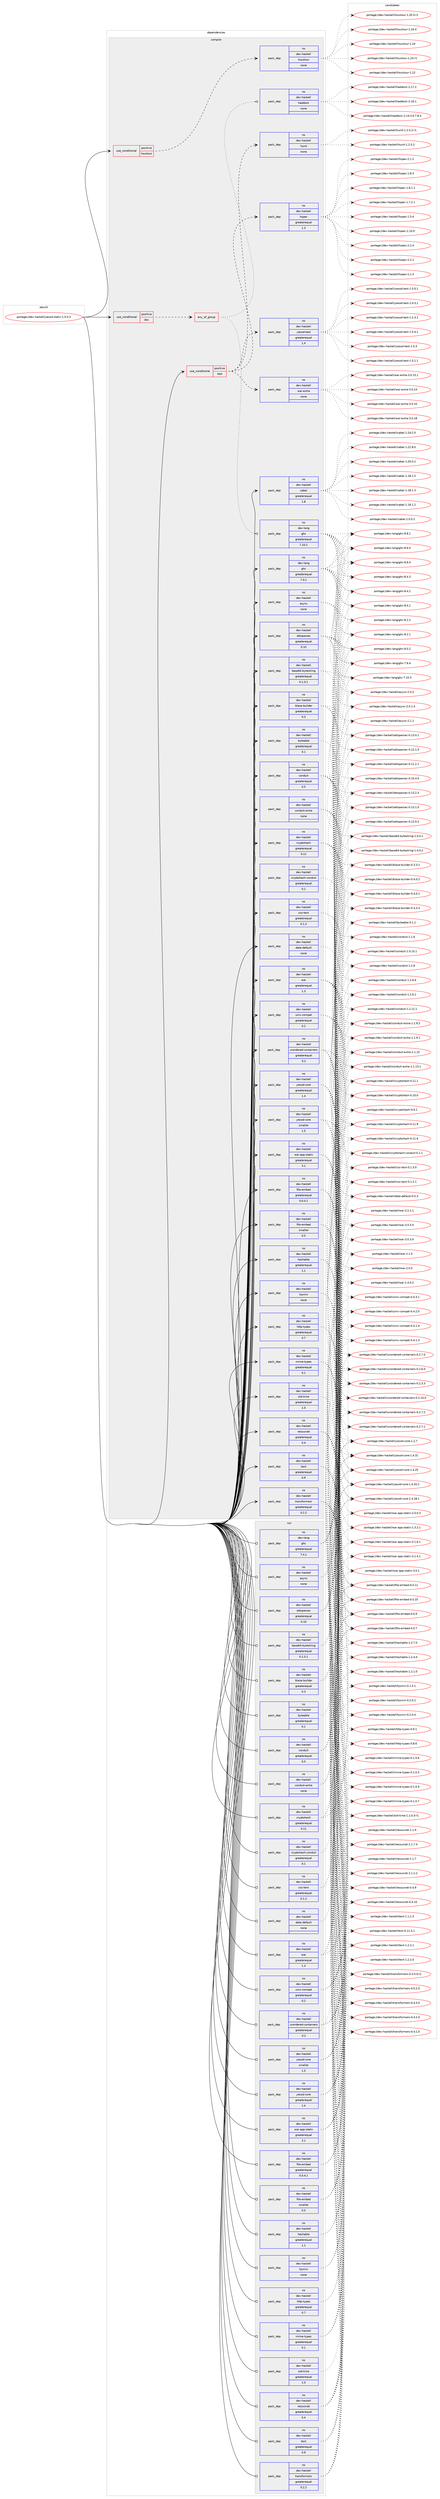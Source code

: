 digraph prolog {

# *************
# Graph options
# *************

newrank=true;
concentrate=true;
compound=true;
graph [rankdir=LR,fontname=Helvetica,fontsize=10,ranksep=1.5];#, ranksep=2.5, nodesep=0.2];
edge  [arrowhead=vee];
node  [fontname=Helvetica,fontsize=10];

# **********
# The ebuild
# **********

subgraph cluster_leftcol {
color=gray;
label=<<i>ebuild</i>>;
id [label="portage://dev-haskell/yesod-static-1.5.0.3", color=red, width=4, href="../dev-haskell/yesod-static-1.5.0.3.svg"];
}

# ****************
# The dependencies
# ****************

subgraph cluster_midcol {
color=gray;
label=<<i>dependencies</i>>;
subgraph cluster_compile {
fillcolor="#eeeeee";
style=filled;
label=<<i>compile</i>>;
subgraph cond130749 {
dependency535222 [label=<<TABLE BORDER="0" CELLBORDER="1" CELLSPACING="0" CELLPADDING="4"><TR><TD ROWSPAN="3" CELLPADDING="10">use_conditional</TD></TR><TR><TD>positive</TD></TR><TR><TD>doc</TD></TR></TABLE>>, shape=none, color=red];
subgraph any5404 {
dependency535223 [label=<<TABLE BORDER="0" CELLBORDER="1" CELLSPACING="0" CELLPADDING="4"><TR><TD CELLPADDING="10">any_of_group</TD></TR></TABLE>>, shape=none, color=red];subgraph pack398832 {
dependency535224 [label=<<TABLE BORDER="0" CELLBORDER="1" CELLSPACING="0" CELLPADDING="4" WIDTH="220"><TR><TD ROWSPAN="6" CELLPADDING="30">pack_dep</TD></TR><TR><TD WIDTH="110">no</TD></TR><TR><TD>dev-haskell</TD></TR><TR><TD>haddock</TD></TR><TR><TD>none</TD></TR><TR><TD></TD></TR></TABLE>>, shape=none, color=blue];
}
dependency535223:e -> dependency535224:w [weight=20,style="dotted",arrowhead="oinv"];
subgraph pack398833 {
dependency535225 [label=<<TABLE BORDER="0" CELLBORDER="1" CELLSPACING="0" CELLPADDING="4" WIDTH="220"><TR><TD ROWSPAN="6" CELLPADDING="30">pack_dep</TD></TR><TR><TD WIDTH="110">no</TD></TR><TR><TD>dev-lang</TD></TR><TR><TD>ghc</TD></TR><TR><TD>greaterequal</TD></TR><TR><TD>7.10.2</TD></TR></TABLE>>, shape=none, color=blue];
}
dependency535223:e -> dependency535225:w [weight=20,style="dotted",arrowhead="oinv"];
}
dependency535222:e -> dependency535223:w [weight=20,style="dashed",arrowhead="vee"];
}
id:e -> dependency535222:w [weight=20,style="solid",arrowhead="vee"];
subgraph cond130750 {
dependency535226 [label=<<TABLE BORDER="0" CELLBORDER="1" CELLSPACING="0" CELLPADDING="4"><TR><TD ROWSPAN="3" CELLPADDING="10">use_conditional</TD></TR><TR><TD>positive</TD></TR><TR><TD>hscolour</TD></TR></TABLE>>, shape=none, color=red];
subgraph pack398834 {
dependency535227 [label=<<TABLE BORDER="0" CELLBORDER="1" CELLSPACING="0" CELLPADDING="4" WIDTH="220"><TR><TD ROWSPAN="6" CELLPADDING="30">pack_dep</TD></TR><TR><TD WIDTH="110">no</TD></TR><TR><TD>dev-haskell</TD></TR><TR><TD>hscolour</TD></TR><TR><TD>none</TD></TR><TR><TD></TD></TR></TABLE>>, shape=none, color=blue];
}
dependency535226:e -> dependency535227:w [weight=20,style="dashed",arrowhead="vee"];
}
id:e -> dependency535226:w [weight=20,style="solid",arrowhead="vee"];
subgraph cond130751 {
dependency535228 [label=<<TABLE BORDER="0" CELLBORDER="1" CELLSPACING="0" CELLPADDING="4"><TR><TD ROWSPAN="3" CELLPADDING="10">use_conditional</TD></TR><TR><TD>positive</TD></TR><TR><TD>test</TD></TR></TABLE>>, shape=none, color=red];
subgraph pack398835 {
dependency535229 [label=<<TABLE BORDER="0" CELLBORDER="1" CELLSPACING="0" CELLPADDING="4" WIDTH="220"><TR><TD ROWSPAN="6" CELLPADDING="30">pack_dep</TD></TR><TR><TD WIDTH="110">no</TD></TR><TR><TD>dev-haskell</TD></TR><TR><TD>hspec</TD></TR><TR><TD>greaterequal</TD></TR><TR><TD>1.3</TD></TR></TABLE>>, shape=none, color=blue];
}
dependency535228:e -> dependency535229:w [weight=20,style="dashed",arrowhead="vee"];
subgraph pack398836 {
dependency535230 [label=<<TABLE BORDER="0" CELLBORDER="1" CELLSPACING="0" CELLPADDING="4" WIDTH="220"><TR><TD ROWSPAN="6" CELLPADDING="30">pack_dep</TD></TR><TR><TD WIDTH="110">no</TD></TR><TR><TD>dev-haskell</TD></TR><TR><TD>hunit</TD></TR><TR><TD>none</TD></TR><TR><TD></TD></TR></TABLE>>, shape=none, color=blue];
}
dependency535228:e -> dependency535230:w [weight=20,style="dashed",arrowhead="vee"];
subgraph pack398837 {
dependency535231 [label=<<TABLE BORDER="0" CELLBORDER="1" CELLSPACING="0" CELLPADDING="4" WIDTH="220"><TR><TD ROWSPAN="6" CELLPADDING="30">pack_dep</TD></TR><TR><TD WIDTH="110">no</TD></TR><TR><TD>dev-haskell</TD></TR><TR><TD>wai-extra</TD></TR><TR><TD>none</TD></TR><TR><TD></TD></TR></TABLE>>, shape=none, color=blue];
}
dependency535228:e -> dependency535231:w [weight=20,style="dashed",arrowhead="vee"];
subgraph pack398838 {
dependency535232 [label=<<TABLE BORDER="0" CELLBORDER="1" CELLSPACING="0" CELLPADDING="4" WIDTH="220"><TR><TD ROWSPAN="6" CELLPADDING="30">pack_dep</TD></TR><TR><TD WIDTH="110">no</TD></TR><TR><TD>dev-haskell</TD></TR><TR><TD>yesod-test</TD></TR><TR><TD>greaterequal</TD></TR><TR><TD>1.4</TD></TR></TABLE>>, shape=none, color=blue];
}
dependency535228:e -> dependency535232:w [weight=20,style="dashed",arrowhead="vee"];
}
id:e -> dependency535228:w [weight=20,style="solid",arrowhead="vee"];
subgraph pack398839 {
dependency535233 [label=<<TABLE BORDER="0" CELLBORDER="1" CELLSPACING="0" CELLPADDING="4" WIDTH="220"><TR><TD ROWSPAN="6" CELLPADDING="30">pack_dep</TD></TR><TR><TD WIDTH="110">no</TD></TR><TR><TD>dev-haskell</TD></TR><TR><TD>async</TD></TR><TR><TD>none</TD></TR><TR><TD></TD></TR></TABLE>>, shape=none, color=blue];
}
id:e -> dependency535233:w [weight=20,style="solid",arrowhead="vee"];
subgraph pack398840 {
dependency535234 [label=<<TABLE BORDER="0" CELLBORDER="1" CELLSPACING="0" CELLPADDING="4" WIDTH="220"><TR><TD ROWSPAN="6" CELLPADDING="30">pack_dep</TD></TR><TR><TD WIDTH="110">no</TD></TR><TR><TD>dev-haskell</TD></TR><TR><TD>attoparsec</TD></TR><TR><TD>greaterequal</TD></TR><TR><TD>0.10</TD></TR></TABLE>>, shape=none, color=blue];
}
id:e -> dependency535234:w [weight=20,style="solid",arrowhead="vee"];
subgraph pack398841 {
dependency535235 [label=<<TABLE BORDER="0" CELLBORDER="1" CELLSPACING="0" CELLPADDING="4" WIDTH="220"><TR><TD ROWSPAN="6" CELLPADDING="30">pack_dep</TD></TR><TR><TD WIDTH="110">no</TD></TR><TR><TD>dev-haskell</TD></TR><TR><TD>base64-bytestring</TD></TR><TR><TD>greaterequal</TD></TR><TR><TD>0.1.0.1</TD></TR></TABLE>>, shape=none, color=blue];
}
id:e -> dependency535235:w [weight=20,style="solid",arrowhead="vee"];
subgraph pack398842 {
dependency535236 [label=<<TABLE BORDER="0" CELLBORDER="1" CELLSPACING="0" CELLPADDING="4" WIDTH="220"><TR><TD ROWSPAN="6" CELLPADDING="30">pack_dep</TD></TR><TR><TD WIDTH="110">no</TD></TR><TR><TD>dev-haskell</TD></TR><TR><TD>blaze-builder</TD></TR><TR><TD>greaterequal</TD></TR><TR><TD>0.3</TD></TR></TABLE>>, shape=none, color=blue];
}
id:e -> dependency535236:w [weight=20,style="solid",arrowhead="vee"];
subgraph pack398843 {
dependency535237 [label=<<TABLE BORDER="0" CELLBORDER="1" CELLSPACING="0" CELLPADDING="4" WIDTH="220"><TR><TD ROWSPAN="6" CELLPADDING="30">pack_dep</TD></TR><TR><TD WIDTH="110">no</TD></TR><TR><TD>dev-haskell</TD></TR><TR><TD>byteable</TD></TR><TR><TD>greaterequal</TD></TR><TR><TD>0.1</TD></TR></TABLE>>, shape=none, color=blue];
}
id:e -> dependency535237:w [weight=20,style="solid",arrowhead="vee"];
subgraph pack398844 {
dependency535238 [label=<<TABLE BORDER="0" CELLBORDER="1" CELLSPACING="0" CELLPADDING="4" WIDTH="220"><TR><TD ROWSPAN="6" CELLPADDING="30">pack_dep</TD></TR><TR><TD WIDTH="110">no</TD></TR><TR><TD>dev-haskell</TD></TR><TR><TD>cabal</TD></TR><TR><TD>greaterequal</TD></TR><TR><TD>1.8</TD></TR></TABLE>>, shape=none, color=blue];
}
id:e -> dependency535238:w [weight=20,style="solid",arrowhead="vee"];
subgraph pack398845 {
dependency535239 [label=<<TABLE BORDER="0" CELLBORDER="1" CELLSPACING="0" CELLPADDING="4" WIDTH="220"><TR><TD ROWSPAN="6" CELLPADDING="30">pack_dep</TD></TR><TR><TD WIDTH="110">no</TD></TR><TR><TD>dev-haskell</TD></TR><TR><TD>conduit</TD></TR><TR><TD>greaterequal</TD></TR><TR><TD>0.5</TD></TR></TABLE>>, shape=none, color=blue];
}
id:e -> dependency535239:w [weight=20,style="solid",arrowhead="vee"];
subgraph pack398846 {
dependency535240 [label=<<TABLE BORDER="0" CELLBORDER="1" CELLSPACING="0" CELLPADDING="4" WIDTH="220"><TR><TD ROWSPAN="6" CELLPADDING="30">pack_dep</TD></TR><TR><TD WIDTH="110">no</TD></TR><TR><TD>dev-haskell</TD></TR><TR><TD>conduit-extra</TD></TR><TR><TD>none</TD></TR><TR><TD></TD></TR></TABLE>>, shape=none, color=blue];
}
id:e -> dependency535240:w [weight=20,style="solid",arrowhead="vee"];
subgraph pack398847 {
dependency535241 [label=<<TABLE BORDER="0" CELLBORDER="1" CELLSPACING="0" CELLPADDING="4" WIDTH="220"><TR><TD ROWSPAN="6" CELLPADDING="30">pack_dep</TD></TR><TR><TD WIDTH="110">no</TD></TR><TR><TD>dev-haskell</TD></TR><TR><TD>cryptohash</TD></TR><TR><TD>greaterequal</TD></TR><TR><TD>0.11</TD></TR></TABLE>>, shape=none, color=blue];
}
id:e -> dependency535241:w [weight=20,style="solid",arrowhead="vee"];
subgraph pack398848 {
dependency535242 [label=<<TABLE BORDER="0" CELLBORDER="1" CELLSPACING="0" CELLPADDING="4" WIDTH="220"><TR><TD ROWSPAN="6" CELLPADDING="30">pack_dep</TD></TR><TR><TD WIDTH="110">no</TD></TR><TR><TD>dev-haskell</TD></TR><TR><TD>cryptohash-conduit</TD></TR><TR><TD>greaterequal</TD></TR><TR><TD>0.1</TD></TR></TABLE>>, shape=none, color=blue];
}
id:e -> dependency535242:w [weight=20,style="solid",arrowhead="vee"];
subgraph pack398849 {
dependency535243 [label=<<TABLE BORDER="0" CELLBORDER="1" CELLSPACING="0" CELLPADDING="4" WIDTH="220"><TR><TD ROWSPAN="6" CELLPADDING="30">pack_dep</TD></TR><TR><TD WIDTH="110">no</TD></TR><TR><TD>dev-haskell</TD></TR><TR><TD>css-text</TD></TR><TR><TD>greaterequal</TD></TR><TR><TD>0.1.2</TD></TR></TABLE>>, shape=none, color=blue];
}
id:e -> dependency535243:w [weight=20,style="solid",arrowhead="vee"];
subgraph pack398850 {
dependency535244 [label=<<TABLE BORDER="0" CELLBORDER="1" CELLSPACING="0" CELLPADDING="4" WIDTH="220"><TR><TD ROWSPAN="6" CELLPADDING="30">pack_dep</TD></TR><TR><TD WIDTH="110">no</TD></TR><TR><TD>dev-haskell</TD></TR><TR><TD>data-default</TD></TR><TR><TD>none</TD></TR><TR><TD></TD></TR></TABLE>>, shape=none, color=blue];
}
id:e -> dependency535244:w [weight=20,style="solid",arrowhead="vee"];
subgraph pack398851 {
dependency535245 [label=<<TABLE BORDER="0" CELLBORDER="1" CELLSPACING="0" CELLPADDING="4" WIDTH="220"><TR><TD ROWSPAN="6" CELLPADDING="30">pack_dep</TD></TR><TR><TD WIDTH="110">no</TD></TR><TR><TD>dev-haskell</TD></TR><TR><TD>file-embed</TD></TR><TR><TD>greaterequal</TD></TR><TR><TD>0.0.4.1</TD></TR></TABLE>>, shape=none, color=blue];
}
id:e -> dependency535245:w [weight=20,style="solid",arrowhead="vee"];
subgraph pack398852 {
dependency535246 [label=<<TABLE BORDER="0" CELLBORDER="1" CELLSPACING="0" CELLPADDING="4" WIDTH="220"><TR><TD ROWSPAN="6" CELLPADDING="30">pack_dep</TD></TR><TR><TD WIDTH="110">no</TD></TR><TR><TD>dev-haskell</TD></TR><TR><TD>file-embed</TD></TR><TR><TD>smaller</TD></TR><TR><TD>0.5</TD></TR></TABLE>>, shape=none, color=blue];
}
id:e -> dependency535246:w [weight=20,style="solid",arrowhead="vee"];
subgraph pack398853 {
dependency535247 [label=<<TABLE BORDER="0" CELLBORDER="1" CELLSPACING="0" CELLPADDING="4" WIDTH="220"><TR><TD ROWSPAN="6" CELLPADDING="30">pack_dep</TD></TR><TR><TD WIDTH="110">no</TD></TR><TR><TD>dev-haskell</TD></TR><TR><TD>hashable</TD></TR><TR><TD>greaterequal</TD></TR><TR><TD>1.1</TD></TR></TABLE>>, shape=none, color=blue];
}
id:e -> dependency535247:w [weight=20,style="solid",arrowhead="vee"];
subgraph pack398854 {
dependency535248 [label=<<TABLE BORDER="0" CELLBORDER="1" CELLSPACING="0" CELLPADDING="4" WIDTH="220"><TR><TD ROWSPAN="6" CELLPADDING="30">pack_dep</TD></TR><TR><TD WIDTH="110">no</TD></TR><TR><TD>dev-haskell</TD></TR><TR><TD>hjsmin</TD></TR><TR><TD>none</TD></TR><TR><TD></TD></TR></TABLE>>, shape=none, color=blue];
}
id:e -> dependency535248:w [weight=20,style="solid",arrowhead="vee"];
subgraph pack398855 {
dependency535249 [label=<<TABLE BORDER="0" CELLBORDER="1" CELLSPACING="0" CELLPADDING="4" WIDTH="220"><TR><TD ROWSPAN="6" CELLPADDING="30">pack_dep</TD></TR><TR><TD WIDTH="110">no</TD></TR><TR><TD>dev-haskell</TD></TR><TR><TD>http-types</TD></TR><TR><TD>greaterequal</TD></TR><TR><TD>0.7</TD></TR></TABLE>>, shape=none, color=blue];
}
id:e -> dependency535249:w [weight=20,style="solid",arrowhead="vee"];
subgraph pack398856 {
dependency535250 [label=<<TABLE BORDER="0" CELLBORDER="1" CELLSPACING="0" CELLPADDING="4" WIDTH="220"><TR><TD ROWSPAN="6" CELLPADDING="30">pack_dep</TD></TR><TR><TD WIDTH="110">no</TD></TR><TR><TD>dev-haskell</TD></TR><TR><TD>mime-types</TD></TR><TR><TD>greaterequal</TD></TR><TR><TD>0.1</TD></TR></TABLE>>, shape=none, color=blue];
}
id:e -> dependency535250:w [weight=20,style="solid",arrowhead="vee"];
subgraph pack398857 {
dependency535251 [label=<<TABLE BORDER="0" CELLBORDER="1" CELLSPACING="0" CELLPADDING="4" WIDTH="220"><TR><TD ROWSPAN="6" CELLPADDING="30">pack_dep</TD></TR><TR><TD WIDTH="110">no</TD></TR><TR><TD>dev-haskell</TD></TR><TR><TD>old-time</TD></TR><TR><TD>greaterequal</TD></TR><TR><TD>1.0</TD></TR></TABLE>>, shape=none, color=blue];
}
id:e -> dependency535251:w [weight=20,style="solid",arrowhead="vee"];
subgraph pack398858 {
dependency535252 [label=<<TABLE BORDER="0" CELLBORDER="1" CELLSPACING="0" CELLPADDING="4" WIDTH="220"><TR><TD ROWSPAN="6" CELLPADDING="30">pack_dep</TD></TR><TR><TD WIDTH="110">no</TD></TR><TR><TD>dev-haskell</TD></TR><TR><TD>resourcet</TD></TR><TR><TD>greaterequal</TD></TR><TR><TD>0.4</TD></TR></TABLE>>, shape=none, color=blue];
}
id:e -> dependency535252:w [weight=20,style="solid",arrowhead="vee"];
subgraph pack398859 {
dependency535253 [label=<<TABLE BORDER="0" CELLBORDER="1" CELLSPACING="0" CELLPADDING="4" WIDTH="220"><TR><TD ROWSPAN="6" CELLPADDING="30">pack_dep</TD></TR><TR><TD WIDTH="110">no</TD></TR><TR><TD>dev-haskell</TD></TR><TR><TD>text</TD></TR><TR><TD>greaterequal</TD></TR><TR><TD>0.9</TD></TR></TABLE>>, shape=none, color=blue];
}
id:e -> dependency535253:w [weight=20,style="solid",arrowhead="vee"];
subgraph pack398860 {
dependency535254 [label=<<TABLE BORDER="0" CELLBORDER="1" CELLSPACING="0" CELLPADDING="4" WIDTH="220"><TR><TD ROWSPAN="6" CELLPADDING="30">pack_dep</TD></TR><TR><TD WIDTH="110">no</TD></TR><TR><TD>dev-haskell</TD></TR><TR><TD>transformers</TD></TR><TR><TD>greaterequal</TD></TR><TR><TD>0.2.2</TD></TR></TABLE>>, shape=none, color=blue];
}
id:e -> dependency535254:w [weight=20,style="solid",arrowhead="vee"];
subgraph pack398861 {
dependency535255 [label=<<TABLE BORDER="0" CELLBORDER="1" CELLSPACING="0" CELLPADDING="4" WIDTH="220"><TR><TD ROWSPAN="6" CELLPADDING="30">pack_dep</TD></TR><TR><TD WIDTH="110">no</TD></TR><TR><TD>dev-haskell</TD></TR><TR><TD>unix-compat</TD></TR><TR><TD>greaterequal</TD></TR><TR><TD>0.2</TD></TR></TABLE>>, shape=none, color=blue];
}
id:e -> dependency535255:w [weight=20,style="solid",arrowhead="vee"];
subgraph pack398862 {
dependency535256 [label=<<TABLE BORDER="0" CELLBORDER="1" CELLSPACING="0" CELLPADDING="4" WIDTH="220"><TR><TD ROWSPAN="6" CELLPADDING="30">pack_dep</TD></TR><TR><TD WIDTH="110">no</TD></TR><TR><TD>dev-haskell</TD></TR><TR><TD>unordered-containers</TD></TR><TR><TD>greaterequal</TD></TR><TR><TD>0.2</TD></TR></TABLE>>, shape=none, color=blue];
}
id:e -> dependency535256:w [weight=20,style="solid",arrowhead="vee"];
subgraph pack398863 {
dependency535257 [label=<<TABLE BORDER="0" CELLBORDER="1" CELLSPACING="0" CELLPADDING="4" WIDTH="220"><TR><TD ROWSPAN="6" CELLPADDING="30">pack_dep</TD></TR><TR><TD WIDTH="110">no</TD></TR><TR><TD>dev-haskell</TD></TR><TR><TD>wai</TD></TR><TR><TD>greaterequal</TD></TR><TR><TD>1.3</TD></TR></TABLE>>, shape=none, color=blue];
}
id:e -> dependency535257:w [weight=20,style="solid",arrowhead="vee"];
subgraph pack398864 {
dependency535258 [label=<<TABLE BORDER="0" CELLBORDER="1" CELLSPACING="0" CELLPADDING="4" WIDTH="220"><TR><TD ROWSPAN="6" CELLPADDING="30">pack_dep</TD></TR><TR><TD WIDTH="110">no</TD></TR><TR><TD>dev-haskell</TD></TR><TR><TD>wai-app-static</TD></TR><TR><TD>greaterequal</TD></TR><TR><TD>3.1</TD></TR></TABLE>>, shape=none, color=blue];
}
id:e -> dependency535258:w [weight=20,style="solid",arrowhead="vee"];
subgraph pack398865 {
dependency535259 [label=<<TABLE BORDER="0" CELLBORDER="1" CELLSPACING="0" CELLPADDING="4" WIDTH="220"><TR><TD ROWSPAN="6" CELLPADDING="30">pack_dep</TD></TR><TR><TD WIDTH="110">no</TD></TR><TR><TD>dev-haskell</TD></TR><TR><TD>yesod-core</TD></TR><TR><TD>greaterequal</TD></TR><TR><TD>1.4</TD></TR></TABLE>>, shape=none, color=blue];
}
id:e -> dependency535259:w [weight=20,style="solid",arrowhead="vee"];
subgraph pack398866 {
dependency535260 [label=<<TABLE BORDER="0" CELLBORDER="1" CELLSPACING="0" CELLPADDING="4" WIDTH="220"><TR><TD ROWSPAN="6" CELLPADDING="30">pack_dep</TD></TR><TR><TD WIDTH="110">no</TD></TR><TR><TD>dev-haskell</TD></TR><TR><TD>yesod-core</TD></TR><TR><TD>smaller</TD></TR><TR><TD>1.5</TD></TR></TABLE>>, shape=none, color=blue];
}
id:e -> dependency535260:w [weight=20,style="solid",arrowhead="vee"];
subgraph pack398867 {
dependency535261 [label=<<TABLE BORDER="0" CELLBORDER="1" CELLSPACING="0" CELLPADDING="4" WIDTH="220"><TR><TD ROWSPAN="6" CELLPADDING="30">pack_dep</TD></TR><TR><TD WIDTH="110">no</TD></TR><TR><TD>dev-lang</TD></TR><TR><TD>ghc</TD></TR><TR><TD>greaterequal</TD></TR><TR><TD>7.4.1</TD></TR></TABLE>>, shape=none, color=blue];
}
id:e -> dependency535261:w [weight=20,style="solid",arrowhead="vee"];
}
subgraph cluster_compileandrun {
fillcolor="#eeeeee";
style=filled;
label=<<i>compile and run</i>>;
}
subgraph cluster_run {
fillcolor="#eeeeee";
style=filled;
label=<<i>run</i>>;
subgraph pack398868 {
dependency535262 [label=<<TABLE BORDER="0" CELLBORDER="1" CELLSPACING="0" CELLPADDING="4" WIDTH="220"><TR><TD ROWSPAN="6" CELLPADDING="30">pack_dep</TD></TR><TR><TD WIDTH="110">no</TD></TR><TR><TD>dev-haskell</TD></TR><TR><TD>async</TD></TR><TR><TD>none</TD></TR><TR><TD></TD></TR></TABLE>>, shape=none, color=blue];
}
id:e -> dependency535262:w [weight=20,style="solid",arrowhead="odot"];
subgraph pack398869 {
dependency535263 [label=<<TABLE BORDER="0" CELLBORDER="1" CELLSPACING="0" CELLPADDING="4" WIDTH="220"><TR><TD ROWSPAN="6" CELLPADDING="30">pack_dep</TD></TR><TR><TD WIDTH="110">no</TD></TR><TR><TD>dev-haskell</TD></TR><TR><TD>attoparsec</TD></TR><TR><TD>greaterequal</TD></TR><TR><TD>0.10</TD></TR></TABLE>>, shape=none, color=blue];
}
id:e -> dependency535263:w [weight=20,style="solid",arrowhead="odot"];
subgraph pack398870 {
dependency535264 [label=<<TABLE BORDER="0" CELLBORDER="1" CELLSPACING="0" CELLPADDING="4" WIDTH="220"><TR><TD ROWSPAN="6" CELLPADDING="30">pack_dep</TD></TR><TR><TD WIDTH="110">no</TD></TR><TR><TD>dev-haskell</TD></TR><TR><TD>base64-bytestring</TD></TR><TR><TD>greaterequal</TD></TR><TR><TD>0.1.0.1</TD></TR></TABLE>>, shape=none, color=blue];
}
id:e -> dependency535264:w [weight=20,style="solid",arrowhead="odot"];
subgraph pack398871 {
dependency535265 [label=<<TABLE BORDER="0" CELLBORDER="1" CELLSPACING="0" CELLPADDING="4" WIDTH="220"><TR><TD ROWSPAN="6" CELLPADDING="30">pack_dep</TD></TR><TR><TD WIDTH="110">no</TD></TR><TR><TD>dev-haskell</TD></TR><TR><TD>blaze-builder</TD></TR><TR><TD>greaterequal</TD></TR><TR><TD>0.3</TD></TR></TABLE>>, shape=none, color=blue];
}
id:e -> dependency535265:w [weight=20,style="solid",arrowhead="odot"];
subgraph pack398872 {
dependency535266 [label=<<TABLE BORDER="0" CELLBORDER="1" CELLSPACING="0" CELLPADDING="4" WIDTH="220"><TR><TD ROWSPAN="6" CELLPADDING="30">pack_dep</TD></TR><TR><TD WIDTH="110">no</TD></TR><TR><TD>dev-haskell</TD></TR><TR><TD>byteable</TD></TR><TR><TD>greaterequal</TD></TR><TR><TD>0.1</TD></TR></TABLE>>, shape=none, color=blue];
}
id:e -> dependency535266:w [weight=20,style="solid",arrowhead="odot"];
subgraph pack398873 {
dependency535267 [label=<<TABLE BORDER="0" CELLBORDER="1" CELLSPACING="0" CELLPADDING="4" WIDTH="220"><TR><TD ROWSPAN="6" CELLPADDING="30">pack_dep</TD></TR><TR><TD WIDTH="110">no</TD></TR><TR><TD>dev-haskell</TD></TR><TR><TD>conduit</TD></TR><TR><TD>greaterequal</TD></TR><TR><TD>0.5</TD></TR></TABLE>>, shape=none, color=blue];
}
id:e -> dependency535267:w [weight=20,style="solid",arrowhead="odot"];
subgraph pack398874 {
dependency535268 [label=<<TABLE BORDER="0" CELLBORDER="1" CELLSPACING="0" CELLPADDING="4" WIDTH="220"><TR><TD ROWSPAN="6" CELLPADDING="30">pack_dep</TD></TR><TR><TD WIDTH="110">no</TD></TR><TR><TD>dev-haskell</TD></TR><TR><TD>conduit-extra</TD></TR><TR><TD>none</TD></TR><TR><TD></TD></TR></TABLE>>, shape=none, color=blue];
}
id:e -> dependency535268:w [weight=20,style="solid",arrowhead="odot"];
subgraph pack398875 {
dependency535269 [label=<<TABLE BORDER="0" CELLBORDER="1" CELLSPACING="0" CELLPADDING="4" WIDTH="220"><TR><TD ROWSPAN="6" CELLPADDING="30">pack_dep</TD></TR><TR><TD WIDTH="110">no</TD></TR><TR><TD>dev-haskell</TD></TR><TR><TD>cryptohash</TD></TR><TR><TD>greaterequal</TD></TR><TR><TD>0.11</TD></TR></TABLE>>, shape=none, color=blue];
}
id:e -> dependency535269:w [weight=20,style="solid",arrowhead="odot"];
subgraph pack398876 {
dependency535270 [label=<<TABLE BORDER="0" CELLBORDER="1" CELLSPACING="0" CELLPADDING="4" WIDTH="220"><TR><TD ROWSPAN="6" CELLPADDING="30">pack_dep</TD></TR><TR><TD WIDTH="110">no</TD></TR><TR><TD>dev-haskell</TD></TR><TR><TD>cryptohash-conduit</TD></TR><TR><TD>greaterequal</TD></TR><TR><TD>0.1</TD></TR></TABLE>>, shape=none, color=blue];
}
id:e -> dependency535270:w [weight=20,style="solid",arrowhead="odot"];
subgraph pack398877 {
dependency535271 [label=<<TABLE BORDER="0" CELLBORDER="1" CELLSPACING="0" CELLPADDING="4" WIDTH="220"><TR><TD ROWSPAN="6" CELLPADDING="30">pack_dep</TD></TR><TR><TD WIDTH="110">no</TD></TR><TR><TD>dev-haskell</TD></TR><TR><TD>css-text</TD></TR><TR><TD>greaterequal</TD></TR><TR><TD>0.1.2</TD></TR></TABLE>>, shape=none, color=blue];
}
id:e -> dependency535271:w [weight=20,style="solid",arrowhead="odot"];
subgraph pack398878 {
dependency535272 [label=<<TABLE BORDER="0" CELLBORDER="1" CELLSPACING="0" CELLPADDING="4" WIDTH="220"><TR><TD ROWSPAN="6" CELLPADDING="30">pack_dep</TD></TR><TR><TD WIDTH="110">no</TD></TR><TR><TD>dev-haskell</TD></TR><TR><TD>data-default</TD></TR><TR><TD>none</TD></TR><TR><TD></TD></TR></TABLE>>, shape=none, color=blue];
}
id:e -> dependency535272:w [weight=20,style="solid",arrowhead="odot"];
subgraph pack398879 {
dependency535273 [label=<<TABLE BORDER="0" CELLBORDER="1" CELLSPACING="0" CELLPADDING="4" WIDTH="220"><TR><TD ROWSPAN="6" CELLPADDING="30">pack_dep</TD></TR><TR><TD WIDTH="110">no</TD></TR><TR><TD>dev-haskell</TD></TR><TR><TD>file-embed</TD></TR><TR><TD>greaterequal</TD></TR><TR><TD>0.0.4.1</TD></TR></TABLE>>, shape=none, color=blue];
}
id:e -> dependency535273:w [weight=20,style="solid",arrowhead="odot"];
subgraph pack398880 {
dependency535274 [label=<<TABLE BORDER="0" CELLBORDER="1" CELLSPACING="0" CELLPADDING="4" WIDTH="220"><TR><TD ROWSPAN="6" CELLPADDING="30">pack_dep</TD></TR><TR><TD WIDTH="110">no</TD></TR><TR><TD>dev-haskell</TD></TR><TR><TD>file-embed</TD></TR><TR><TD>smaller</TD></TR><TR><TD>0.5</TD></TR></TABLE>>, shape=none, color=blue];
}
id:e -> dependency535274:w [weight=20,style="solid",arrowhead="odot"];
subgraph pack398881 {
dependency535275 [label=<<TABLE BORDER="0" CELLBORDER="1" CELLSPACING="0" CELLPADDING="4" WIDTH="220"><TR><TD ROWSPAN="6" CELLPADDING="30">pack_dep</TD></TR><TR><TD WIDTH="110">no</TD></TR><TR><TD>dev-haskell</TD></TR><TR><TD>hashable</TD></TR><TR><TD>greaterequal</TD></TR><TR><TD>1.1</TD></TR></TABLE>>, shape=none, color=blue];
}
id:e -> dependency535275:w [weight=20,style="solid",arrowhead="odot"];
subgraph pack398882 {
dependency535276 [label=<<TABLE BORDER="0" CELLBORDER="1" CELLSPACING="0" CELLPADDING="4" WIDTH="220"><TR><TD ROWSPAN="6" CELLPADDING="30">pack_dep</TD></TR><TR><TD WIDTH="110">no</TD></TR><TR><TD>dev-haskell</TD></TR><TR><TD>hjsmin</TD></TR><TR><TD>none</TD></TR><TR><TD></TD></TR></TABLE>>, shape=none, color=blue];
}
id:e -> dependency535276:w [weight=20,style="solid",arrowhead="odot"];
subgraph pack398883 {
dependency535277 [label=<<TABLE BORDER="0" CELLBORDER="1" CELLSPACING="0" CELLPADDING="4" WIDTH="220"><TR><TD ROWSPAN="6" CELLPADDING="30">pack_dep</TD></TR><TR><TD WIDTH="110">no</TD></TR><TR><TD>dev-haskell</TD></TR><TR><TD>http-types</TD></TR><TR><TD>greaterequal</TD></TR><TR><TD>0.7</TD></TR></TABLE>>, shape=none, color=blue];
}
id:e -> dependency535277:w [weight=20,style="solid",arrowhead="odot"];
subgraph pack398884 {
dependency535278 [label=<<TABLE BORDER="0" CELLBORDER="1" CELLSPACING="0" CELLPADDING="4" WIDTH="220"><TR><TD ROWSPAN="6" CELLPADDING="30">pack_dep</TD></TR><TR><TD WIDTH="110">no</TD></TR><TR><TD>dev-haskell</TD></TR><TR><TD>mime-types</TD></TR><TR><TD>greaterequal</TD></TR><TR><TD>0.1</TD></TR></TABLE>>, shape=none, color=blue];
}
id:e -> dependency535278:w [weight=20,style="solid",arrowhead="odot"];
subgraph pack398885 {
dependency535279 [label=<<TABLE BORDER="0" CELLBORDER="1" CELLSPACING="0" CELLPADDING="4" WIDTH="220"><TR><TD ROWSPAN="6" CELLPADDING="30">pack_dep</TD></TR><TR><TD WIDTH="110">no</TD></TR><TR><TD>dev-haskell</TD></TR><TR><TD>old-time</TD></TR><TR><TD>greaterequal</TD></TR><TR><TD>1.0</TD></TR></TABLE>>, shape=none, color=blue];
}
id:e -> dependency535279:w [weight=20,style="solid",arrowhead="odot"];
subgraph pack398886 {
dependency535280 [label=<<TABLE BORDER="0" CELLBORDER="1" CELLSPACING="0" CELLPADDING="4" WIDTH="220"><TR><TD ROWSPAN="6" CELLPADDING="30">pack_dep</TD></TR><TR><TD WIDTH="110">no</TD></TR><TR><TD>dev-haskell</TD></TR><TR><TD>resourcet</TD></TR><TR><TD>greaterequal</TD></TR><TR><TD>0.4</TD></TR></TABLE>>, shape=none, color=blue];
}
id:e -> dependency535280:w [weight=20,style="solid",arrowhead="odot"];
subgraph pack398887 {
dependency535281 [label=<<TABLE BORDER="0" CELLBORDER="1" CELLSPACING="0" CELLPADDING="4" WIDTH="220"><TR><TD ROWSPAN="6" CELLPADDING="30">pack_dep</TD></TR><TR><TD WIDTH="110">no</TD></TR><TR><TD>dev-haskell</TD></TR><TR><TD>text</TD></TR><TR><TD>greaterequal</TD></TR><TR><TD>0.9</TD></TR></TABLE>>, shape=none, color=blue];
}
id:e -> dependency535281:w [weight=20,style="solid",arrowhead="odot"];
subgraph pack398888 {
dependency535282 [label=<<TABLE BORDER="0" CELLBORDER="1" CELLSPACING="0" CELLPADDING="4" WIDTH="220"><TR><TD ROWSPAN="6" CELLPADDING="30">pack_dep</TD></TR><TR><TD WIDTH="110">no</TD></TR><TR><TD>dev-haskell</TD></TR><TR><TD>transformers</TD></TR><TR><TD>greaterequal</TD></TR><TR><TD>0.2.2</TD></TR></TABLE>>, shape=none, color=blue];
}
id:e -> dependency535282:w [weight=20,style="solid",arrowhead="odot"];
subgraph pack398889 {
dependency535283 [label=<<TABLE BORDER="0" CELLBORDER="1" CELLSPACING="0" CELLPADDING="4" WIDTH="220"><TR><TD ROWSPAN="6" CELLPADDING="30">pack_dep</TD></TR><TR><TD WIDTH="110">no</TD></TR><TR><TD>dev-haskell</TD></TR><TR><TD>unix-compat</TD></TR><TR><TD>greaterequal</TD></TR><TR><TD>0.2</TD></TR></TABLE>>, shape=none, color=blue];
}
id:e -> dependency535283:w [weight=20,style="solid",arrowhead="odot"];
subgraph pack398890 {
dependency535284 [label=<<TABLE BORDER="0" CELLBORDER="1" CELLSPACING="0" CELLPADDING="4" WIDTH="220"><TR><TD ROWSPAN="6" CELLPADDING="30">pack_dep</TD></TR><TR><TD WIDTH="110">no</TD></TR><TR><TD>dev-haskell</TD></TR><TR><TD>unordered-containers</TD></TR><TR><TD>greaterequal</TD></TR><TR><TD>0.2</TD></TR></TABLE>>, shape=none, color=blue];
}
id:e -> dependency535284:w [weight=20,style="solid",arrowhead="odot"];
subgraph pack398891 {
dependency535285 [label=<<TABLE BORDER="0" CELLBORDER="1" CELLSPACING="0" CELLPADDING="4" WIDTH="220"><TR><TD ROWSPAN="6" CELLPADDING="30">pack_dep</TD></TR><TR><TD WIDTH="110">no</TD></TR><TR><TD>dev-haskell</TD></TR><TR><TD>wai</TD></TR><TR><TD>greaterequal</TD></TR><TR><TD>1.3</TD></TR></TABLE>>, shape=none, color=blue];
}
id:e -> dependency535285:w [weight=20,style="solid",arrowhead="odot"];
subgraph pack398892 {
dependency535286 [label=<<TABLE BORDER="0" CELLBORDER="1" CELLSPACING="0" CELLPADDING="4" WIDTH="220"><TR><TD ROWSPAN="6" CELLPADDING="30">pack_dep</TD></TR><TR><TD WIDTH="110">no</TD></TR><TR><TD>dev-haskell</TD></TR><TR><TD>wai-app-static</TD></TR><TR><TD>greaterequal</TD></TR><TR><TD>3.1</TD></TR></TABLE>>, shape=none, color=blue];
}
id:e -> dependency535286:w [weight=20,style="solid",arrowhead="odot"];
subgraph pack398893 {
dependency535287 [label=<<TABLE BORDER="0" CELLBORDER="1" CELLSPACING="0" CELLPADDING="4" WIDTH="220"><TR><TD ROWSPAN="6" CELLPADDING="30">pack_dep</TD></TR><TR><TD WIDTH="110">no</TD></TR><TR><TD>dev-haskell</TD></TR><TR><TD>yesod-core</TD></TR><TR><TD>greaterequal</TD></TR><TR><TD>1.4</TD></TR></TABLE>>, shape=none, color=blue];
}
id:e -> dependency535287:w [weight=20,style="solid",arrowhead="odot"];
subgraph pack398894 {
dependency535288 [label=<<TABLE BORDER="0" CELLBORDER="1" CELLSPACING="0" CELLPADDING="4" WIDTH="220"><TR><TD ROWSPAN="6" CELLPADDING="30">pack_dep</TD></TR><TR><TD WIDTH="110">no</TD></TR><TR><TD>dev-haskell</TD></TR><TR><TD>yesod-core</TD></TR><TR><TD>smaller</TD></TR><TR><TD>1.5</TD></TR></TABLE>>, shape=none, color=blue];
}
id:e -> dependency535288:w [weight=20,style="solid",arrowhead="odot"];
subgraph pack398895 {
dependency535289 [label=<<TABLE BORDER="0" CELLBORDER="1" CELLSPACING="0" CELLPADDING="4" WIDTH="220"><TR><TD ROWSPAN="6" CELLPADDING="30">pack_dep</TD></TR><TR><TD WIDTH="110">no</TD></TR><TR><TD>dev-lang</TD></TR><TR><TD>ghc</TD></TR><TR><TD>greaterequal</TD></TR><TR><TD>7.4.1</TD></TR></TABLE>>, shape=none, color=blue];
}
id:e -> dependency535289:w [weight=20,style="solid",arrowhead="odot"];
}
}

# **************
# The candidates
# **************

subgraph cluster_choices {
rank=same;
color=gray;
label=<<i>candidates</i>>;

subgraph choice398832 {
color=black;
nodesep=1;
choice100101118451049711510710110810847104971001001119910745504649554650 [label="portage://dev-haskell/haddock-2.17.2", color=red, width=4,href="../dev-haskell/haddock-2.17.2.svg"];
choice100101118451049711510710110810847104971001001119910745504649544649 [label="portage://dev-haskell/haddock-2.16.1", color=red, width=4,href="../dev-haskell/haddock-2.16.1.svg"];
choice1001011184510497115107101108108471049710010011199107455046495246514648465546564651 [label="portage://dev-haskell/haddock-2.14.3.0.7.8.3", color=red, width=4,href="../dev-haskell/haddock-2.14.3.0.7.8.3.svg"];
dependency535224:e -> choice100101118451049711510710110810847104971001001119910745504649554650:w [style=dotted,weight="100"];
dependency535224:e -> choice100101118451049711510710110810847104971001001119910745504649544649:w [style=dotted,weight="100"];
dependency535224:e -> choice1001011184510497115107101108108471049710010011199107455046495246514648465546564651:w [style=dotted,weight="100"];
}
subgraph choice398833 {
color=black;
nodesep=1;
choice10010111845108971101034710310499455646564649 [label="portage://dev-lang/ghc-8.8.1", color=red, width=4,href="../dev-lang/ghc-8.8.1.svg"];
choice10010111845108971101034710310499455646544653 [label="portage://dev-lang/ghc-8.6.5", color=red, width=4,href="../dev-lang/ghc-8.6.5.svg"];
choice10010111845108971101034710310499455646544652 [label="portage://dev-lang/ghc-8.6.4", color=red, width=4,href="../dev-lang/ghc-8.6.4.svg"];
choice10010111845108971101034710310499455646524651 [label="portage://dev-lang/ghc-8.4.3", color=red, width=4,href="../dev-lang/ghc-8.4.3.svg"];
choice10010111845108971101034710310499455646524650 [label="portage://dev-lang/ghc-8.4.2", color=red, width=4,href="../dev-lang/ghc-8.4.2.svg"];
choice10010111845108971101034710310499455646524649 [label="portage://dev-lang/ghc-8.4.1", color=red, width=4,href="../dev-lang/ghc-8.4.1.svg"];
choice10010111845108971101034710310499455646504650 [label="portage://dev-lang/ghc-8.2.2", color=red, width=4,href="../dev-lang/ghc-8.2.2.svg"];
choice10010111845108971101034710310499455646504649 [label="portage://dev-lang/ghc-8.2.1", color=red, width=4,href="../dev-lang/ghc-8.2.1.svg"];
choice10010111845108971101034710310499455646484650 [label="portage://dev-lang/ghc-8.0.2", color=red, width=4,href="../dev-lang/ghc-8.0.2.svg"];
choice10010111845108971101034710310499455546564652 [label="portage://dev-lang/ghc-7.8.4", color=red, width=4,href="../dev-lang/ghc-7.8.4.svg"];
choice1001011184510897110103471031049945554649484651 [label="portage://dev-lang/ghc-7.10.3", color=red, width=4,href="../dev-lang/ghc-7.10.3.svg"];
dependency535225:e -> choice10010111845108971101034710310499455646564649:w [style=dotted,weight="100"];
dependency535225:e -> choice10010111845108971101034710310499455646544653:w [style=dotted,weight="100"];
dependency535225:e -> choice10010111845108971101034710310499455646544652:w [style=dotted,weight="100"];
dependency535225:e -> choice10010111845108971101034710310499455646524651:w [style=dotted,weight="100"];
dependency535225:e -> choice10010111845108971101034710310499455646524650:w [style=dotted,weight="100"];
dependency535225:e -> choice10010111845108971101034710310499455646524649:w [style=dotted,weight="100"];
dependency535225:e -> choice10010111845108971101034710310499455646504650:w [style=dotted,weight="100"];
dependency535225:e -> choice10010111845108971101034710310499455646504649:w [style=dotted,weight="100"];
dependency535225:e -> choice10010111845108971101034710310499455646484650:w [style=dotted,weight="100"];
dependency535225:e -> choice10010111845108971101034710310499455546564652:w [style=dotted,weight="100"];
dependency535225:e -> choice1001011184510897110103471031049945554649484651:w [style=dotted,weight="100"];
}
subgraph choice398834 {
color=black;
nodesep=1;
choice1001011184510497115107101108108471041159911110811111711445494650524652 [label="portage://dev-haskell/hscolour-1.24.4", color=red, width=4,href="../dev-haskell/hscolour-1.24.4.svg"];
choice100101118451049711510710110810847104115991111081111171144549465052 [label="portage://dev-haskell/hscolour-1.24", color=red, width=4,href="../dev-haskell/hscolour-1.24.svg"];
choice1001011184510497115107101108108471041159911110811111711445494650514511449 [label="portage://dev-haskell/hscolour-1.23-r1", color=red, width=4,href="../dev-haskell/hscolour-1.23-r1.svg"];
choice100101118451049711510710110810847104115991111081111171144549465050 [label="portage://dev-haskell/hscolour-1.22", color=red, width=4,href="../dev-haskell/hscolour-1.22.svg"];
choice10010111845104971151071011081084710411599111108111117114454946504846514511449 [label="portage://dev-haskell/hscolour-1.20.3-r1", color=red, width=4,href="../dev-haskell/hscolour-1.20.3-r1.svg"];
dependency535227:e -> choice1001011184510497115107101108108471041159911110811111711445494650524652:w [style=dotted,weight="100"];
dependency535227:e -> choice100101118451049711510710110810847104115991111081111171144549465052:w [style=dotted,weight="100"];
dependency535227:e -> choice1001011184510497115107101108108471041159911110811111711445494650514511449:w [style=dotted,weight="100"];
dependency535227:e -> choice100101118451049711510710110810847104115991111081111171144549465050:w [style=dotted,weight="100"];
dependency535227:e -> choice10010111845104971151071011081084710411599111108111117114454946504846514511449:w [style=dotted,weight="100"];
}
subgraph choice398835 {
color=black;
nodesep=1;
choice10010111845104971151071011081084710411511210199455046504652 [label="portage://dev-haskell/hspec-2.2.4", color=red, width=4,href="../dev-haskell/hspec-2.2.4.svg"];
choice10010111845104971151071011081084710411511210199455046504649 [label="portage://dev-haskell/hspec-2.2.1", color=red, width=4,href="../dev-haskell/hspec-2.2.1.svg"];
choice10010111845104971151071011081084710411511210199455046494652 [label="portage://dev-haskell/hspec-2.1.4", color=red, width=4,href="../dev-haskell/hspec-2.1.4.svg"];
choice10010111845104971151071011081084710411511210199455046494650 [label="portage://dev-haskell/hspec-2.1.2", color=red, width=4,href="../dev-haskell/hspec-2.1.2.svg"];
choice10010111845104971151071011081084710411511210199454946564651 [label="portage://dev-haskell/hspec-1.8.3", color=red, width=4,href="../dev-haskell/hspec-1.8.3.svg"];
choice100101118451049711510710110810847104115112101994549465646494649 [label="portage://dev-haskell/hspec-1.8.1.1", color=red, width=4,href="../dev-haskell/hspec-1.8.1.1.svg"];
choice100101118451049711510710110810847104115112101994549465546504649 [label="portage://dev-haskell/hspec-1.7.2.1", color=red, width=4,href="../dev-haskell/hspec-1.7.2.1.svg"];
choice10010111845104971151071011081084710411511210199454946534652 [label="portage://dev-haskell/hspec-1.5.4", color=red, width=4,href="../dev-haskell/hspec-1.5.4.svg"];
choice1001011184510497115107101108108471041151121019945494649484648 [label="portage://dev-haskell/hspec-1.10.0", color=red, width=4,href="../dev-haskell/hspec-1.10.0.svg"];
dependency535229:e -> choice10010111845104971151071011081084710411511210199455046504652:w [style=dotted,weight="100"];
dependency535229:e -> choice10010111845104971151071011081084710411511210199455046504649:w [style=dotted,weight="100"];
dependency535229:e -> choice10010111845104971151071011081084710411511210199455046494652:w [style=dotted,weight="100"];
dependency535229:e -> choice10010111845104971151071011081084710411511210199455046494650:w [style=dotted,weight="100"];
dependency535229:e -> choice10010111845104971151071011081084710411511210199454946564651:w [style=dotted,weight="100"];
dependency535229:e -> choice100101118451049711510710110810847104115112101994549465646494649:w [style=dotted,weight="100"];
dependency535229:e -> choice100101118451049711510710110810847104115112101994549465546504649:w [style=dotted,weight="100"];
dependency535229:e -> choice10010111845104971151071011081084710411511210199454946534652:w [style=dotted,weight="100"];
dependency535229:e -> choice1001011184510497115107101108108471041151121019945494649484648:w [style=dotted,weight="100"];
}
subgraph choice398836 {
color=black;
nodesep=1;
choice10010111845104971151071011081084710411711010511645494650465346504511449 [label="portage://dev-haskell/hunit-1.2.5.2-r1", color=red, width=4,href="../dev-haskell/hunit-1.2.5.2-r1.svg"];
choice1001011184510497115107101108108471041171101051164549465046534650 [label="portage://dev-haskell/hunit-1.2.5.2", color=red, width=4,href="../dev-haskell/hunit-1.2.5.2.svg"];
dependency535230:e -> choice10010111845104971151071011081084710411711010511645494650465346504511449:w [style=dotted,weight="100"];
dependency535230:e -> choice1001011184510497115107101108108471041171101051164549465046534650:w [style=dotted,weight="100"];
}
subgraph choice398837 {
color=black;
nodesep=1;
choice10010111845104971151071011081084711997105451011201161149745514648464956 [label="portage://dev-haskell/wai-extra-3.0.18", color=red, width=4,href="../dev-haskell/wai-extra-3.0.18.svg"];
choice100101118451049711510710110810847119971054510112011611497455146484649534649 [label="portage://dev-haskell/wai-extra-3.0.15.1", color=red, width=4,href="../dev-haskell/wai-extra-3.0.15.1.svg"];
choice10010111845104971151071011081084711997105451011201161149745514648464952 [label="portage://dev-haskell/wai-extra-3.0.14", color=red, width=4,href="../dev-haskell/wai-extra-3.0.14.svg"];
choice10010111845104971151071011081084711997105451011201161149745514648464948 [label="portage://dev-haskell/wai-extra-3.0.10", color=red, width=4,href="../dev-haskell/wai-extra-3.0.10.svg"];
dependency535231:e -> choice10010111845104971151071011081084711997105451011201161149745514648464956:w [style=dotted,weight="100"];
dependency535231:e -> choice100101118451049711510710110810847119971054510112011611497455146484649534649:w [style=dotted,weight="100"];
dependency535231:e -> choice10010111845104971151071011081084711997105451011201161149745514648464952:w [style=dotted,weight="100"];
dependency535231:e -> choice10010111845104971151071011081084711997105451011201161149745514648464948:w [style=dotted,weight="100"];
}
subgraph choice398838 {
color=black;
nodesep=1;
choice100101118451049711510710110810847121101115111100451161011151164549465346524649 [label="portage://dev-haskell/yesod-test-1.5.4.1", color=red, width=4,href="../dev-haskell/yesod-test-1.5.4.1.svg"];
choice10010111845104971151071011081084712110111511110045116101115116454946534651 [label="portage://dev-haskell/yesod-test-1.5.3", color=red, width=4,href="../dev-haskell/yesod-test-1.5.3.svg"];
choice100101118451049711510710110810847121101115111100451161011151164549465346494649 [label="portage://dev-haskell/yesod-test-1.5.1.1", color=red, width=4,href="../dev-haskell/yesod-test-1.5.1.1.svg"];
choice100101118451049711510710110810847121101115111100451161011151164549465346484649 [label="portage://dev-haskell/yesod-test-1.5.0.1", color=red, width=4,href="../dev-haskell/yesod-test-1.5.0.1.svg"];
choice100101118451049711510710110810847121101115111100451161011151164549465246514649 [label="portage://dev-haskell/yesod-test-1.4.3.1", color=red, width=4,href="../dev-haskell/yesod-test-1.4.3.1.svg"];
choice100101118451049711510710110810847121101115111100451161011151164549465046514649 [label="portage://dev-haskell/yesod-test-1.2.3.1", color=red, width=4,href="../dev-haskell/yesod-test-1.2.3.1.svg"];
dependency535232:e -> choice100101118451049711510710110810847121101115111100451161011151164549465346524649:w [style=dotted,weight="100"];
dependency535232:e -> choice10010111845104971151071011081084712110111511110045116101115116454946534651:w [style=dotted,weight="100"];
dependency535232:e -> choice100101118451049711510710110810847121101115111100451161011151164549465346494649:w [style=dotted,weight="100"];
dependency535232:e -> choice100101118451049711510710110810847121101115111100451161011151164549465346484649:w [style=dotted,weight="100"];
dependency535232:e -> choice100101118451049711510710110810847121101115111100451161011151164549465246514649:w [style=dotted,weight="100"];
dependency535232:e -> choice100101118451049711510710110810847121101115111100451161011151164549465046514649:w [style=dotted,weight="100"];
}
subgraph choice398839 {
color=black;
nodesep=1;
choice1001011184510497115107101108108479711512111099455046494649 [label="portage://dev-haskell/async-2.1.1", color=red, width=4,href="../dev-haskell/async-2.1.1.svg"];
choice1001011184510497115107101108108479711512111099455046484650 [label="portage://dev-haskell/async-2.0.2", color=red, width=4,href="../dev-haskell/async-2.0.2.svg"];
choice10010111845104971151071011081084797115121110994550464846494652 [label="portage://dev-haskell/async-2.0.1.4", color=red, width=4,href="../dev-haskell/async-2.0.1.4.svg"];
dependency535233:e -> choice1001011184510497115107101108108479711512111099455046494649:w [style=dotted,weight="100"];
dependency535233:e -> choice1001011184510497115107101108108479711512111099455046484650:w [style=dotted,weight="100"];
dependency535233:e -> choice10010111845104971151071011081084797115121110994550464846494652:w [style=dotted,weight="100"];
}
subgraph choice398840 {
color=black;
nodesep=1;
choice100101118451049711510710110810847971161161111129711411510199454846495146504651 [label="portage://dev-haskell/attoparsec-0.13.2.3", color=red, width=4,href="../dev-haskell/attoparsec-0.13.2.3.svg"];
choice100101118451049711510710110810847971161161111129711411510199454846495146494648 [label="portage://dev-haskell/attoparsec-0.13.1.0", color=red, width=4,href="../dev-haskell/attoparsec-0.13.1.0.svg"];
choice100101118451049711510710110810847971161161111129711411510199454846495146484650 [label="portage://dev-haskell/attoparsec-0.13.0.2", color=red, width=4,href="../dev-haskell/attoparsec-0.13.0.2.svg"];
choice100101118451049711510710110810847971161161111129711411510199454846495146484649 [label="portage://dev-haskell/attoparsec-0.13.0.1", color=red, width=4,href="../dev-haskell/attoparsec-0.13.0.1.svg"];
choice100101118451049711510710110810847971161161111129711411510199454846495046494653 [label="portage://dev-haskell/attoparsec-0.12.1.5", color=red, width=4,href="../dev-haskell/attoparsec-0.12.1.5.svg"];
choice100101118451049711510710110810847971161161111129711411510199454846494946504649 [label="portage://dev-haskell/attoparsec-0.11.2.1", color=red, width=4,href="../dev-haskell/attoparsec-0.11.2.1.svg"];
choice100101118451049711510710110810847971161161111129711411510199454846494846524648 [label="portage://dev-haskell/attoparsec-0.10.4.0", color=red, width=4,href="../dev-haskell/attoparsec-0.10.4.0.svg"];
dependency535234:e -> choice100101118451049711510710110810847971161161111129711411510199454846495146504651:w [style=dotted,weight="100"];
dependency535234:e -> choice100101118451049711510710110810847971161161111129711411510199454846495146494648:w [style=dotted,weight="100"];
dependency535234:e -> choice100101118451049711510710110810847971161161111129711411510199454846495146484650:w [style=dotted,weight="100"];
dependency535234:e -> choice100101118451049711510710110810847971161161111129711411510199454846495146484649:w [style=dotted,weight="100"];
dependency535234:e -> choice100101118451049711510710110810847971161161111129711411510199454846495046494653:w [style=dotted,weight="100"];
dependency535234:e -> choice100101118451049711510710110810847971161161111129711411510199454846494946504649:w [style=dotted,weight="100"];
dependency535234:e -> choice100101118451049711510710110810847971161161111129711411510199454846494846524648:w [style=dotted,weight="100"];
}
subgraph choice398841 {
color=black;
nodesep=1;
choice1001011184510497115107101108108479897115101545245981211161011151161141051101034549464846484650 [label="portage://dev-haskell/base64-bytestring-1.0.0.2", color=red, width=4,href="../dev-haskell/base64-bytestring-1.0.0.2.svg"];
choice1001011184510497115107101108108479897115101545245981211161011151161141051101034549464846484649 [label="portage://dev-haskell/base64-bytestring-1.0.0.1", color=red, width=4,href="../dev-haskell/base64-bytestring-1.0.0.1.svg"];
dependency535235:e -> choice1001011184510497115107101108108479897115101545245981211161011151161141051101034549464846484650:w [style=dotted,weight="100"];
dependency535235:e -> choice1001011184510497115107101108108479897115101545245981211161011151161141051101034549464846484649:w [style=dotted,weight="100"];
}
subgraph choice398842 {
color=black;
nodesep=1;
choice100101118451049711510710110810847981089712210145981171051081001011144548465246484650 [label="portage://dev-haskell/blaze-builder-0.4.0.2", color=red, width=4,href="../dev-haskell/blaze-builder-0.4.0.2.svg"];
choice100101118451049711510710110810847981089712210145981171051081001011144548465246484649 [label="portage://dev-haskell/blaze-builder-0.4.0.1", color=red, width=4,href="../dev-haskell/blaze-builder-0.4.0.1.svg"];
choice100101118451049711510710110810847981089712210145981171051081001011144548465146514652 [label="portage://dev-haskell/blaze-builder-0.3.3.4", color=red, width=4,href="../dev-haskell/blaze-builder-0.3.3.4.svg"];
choice100101118451049711510710110810847981089712210145981171051081001011144548465146514650 [label="portage://dev-haskell/blaze-builder-0.3.3.2", color=red, width=4,href="../dev-haskell/blaze-builder-0.3.3.2.svg"];
dependency535236:e -> choice100101118451049711510710110810847981089712210145981171051081001011144548465246484650:w [style=dotted,weight="100"];
dependency535236:e -> choice100101118451049711510710110810847981089712210145981171051081001011144548465246484649:w [style=dotted,weight="100"];
dependency535236:e -> choice100101118451049711510710110810847981089712210145981171051081001011144548465146514652:w [style=dotted,weight="100"];
dependency535236:e -> choice100101118451049711510710110810847981089712210145981171051081001011144548465146514650:w [style=dotted,weight="100"];
}
subgraph choice398843 {
color=black;
nodesep=1;
choice100101118451049711510710110810847981211161019798108101454846494649 [label="portage://dev-haskell/byteable-0.1.1", color=red, width=4,href="../dev-haskell/byteable-0.1.1.svg"];
dependency535237:e -> choice100101118451049711510710110810847981211161019798108101454846494649:w [style=dotted,weight="100"];
}
subgraph choice398844 {
color=black;
nodesep=1;
choice100101118451049711510710110810847999798971084550464846484650 [label="portage://dev-haskell/cabal-2.0.0.2", color=red, width=4,href="../dev-haskell/cabal-2.0.0.2.svg"];
choice10010111845104971151071011081084799979897108454946505246504648 [label="portage://dev-haskell/cabal-1.24.2.0", color=red, width=4,href="../dev-haskell/cabal-1.24.2.0.svg"];
choice10010111845104971151071011081084799979897108454946505046564648 [label="portage://dev-haskell/cabal-1.22.8.0", color=red, width=4,href="../dev-haskell/cabal-1.22.8.0.svg"];
choice10010111845104971151071011081084799979897108454946504846484650 [label="portage://dev-haskell/cabal-1.20.0.2", color=red, width=4,href="../dev-haskell/cabal-1.20.0.2.svg"];
choice10010111845104971151071011081084799979897108454946495646494653 [label="portage://dev-haskell/cabal-1.18.1.5", color=red, width=4,href="../dev-haskell/cabal-1.18.1.5.svg"];
choice10010111845104971151071011081084799979897108454946495646494651 [label="portage://dev-haskell/cabal-1.18.1.3", color=red, width=4,href="../dev-haskell/cabal-1.18.1.3.svg"];
choice10010111845104971151071011081084799979897108454946495646494650 [label="portage://dev-haskell/cabal-1.18.1.2", color=red, width=4,href="../dev-haskell/cabal-1.18.1.2.svg"];
dependency535238:e -> choice100101118451049711510710110810847999798971084550464846484650:w [style=dotted,weight="100"];
dependency535238:e -> choice10010111845104971151071011081084799979897108454946505246504648:w [style=dotted,weight="100"];
dependency535238:e -> choice10010111845104971151071011081084799979897108454946505046564648:w [style=dotted,weight="100"];
dependency535238:e -> choice10010111845104971151071011081084799979897108454946504846484650:w [style=dotted,weight="100"];
dependency535238:e -> choice10010111845104971151071011081084799979897108454946495646494653:w [style=dotted,weight="100"];
dependency535238:e -> choice10010111845104971151071011081084799979897108454946495646494651:w [style=dotted,weight="100"];
dependency535238:e -> choice10010111845104971151071011081084799979897108454946495646494650:w [style=dotted,weight="100"];
}
subgraph choice398845 {
color=black;
nodesep=1;
choice10010111845104971151071011081084799111110100117105116454946504656 [label="portage://dev-haskell/conduit-1.2.8", color=red, width=4,href="../dev-haskell/conduit-1.2.8.svg"];
choice100101118451049711510710110810847991111101001171051164549465046544654 [label="portage://dev-haskell/conduit-1.2.6.6", color=red, width=4,href="../dev-haskell/conduit-1.2.6.6.svg"];
choice100101118451049711510710110810847991111101001171051164549465046544649 [label="portage://dev-haskell/conduit-1.2.6.1", color=red, width=4,href="../dev-haskell/conduit-1.2.6.1.svg"];
choice10010111845104971151071011081084799111110100117105116454946504649504649 [label="portage://dev-haskell/conduit-1.2.12.1", color=red, width=4,href="../dev-haskell/conduit-1.2.12.1.svg"];
choice10010111845104971151071011081084799111110100117105116454946494654 [label="portage://dev-haskell/conduit-1.1.6", color=red, width=4,href="../dev-haskell/conduit-1.1.6.svg"];
choice10010111845104971151071011081084799111110100117105116454946484649534649 [label="portage://dev-haskell/conduit-1.0.15.1", color=red, width=4,href="../dev-haskell/conduit-1.0.15.1.svg"];
dependency535239:e -> choice10010111845104971151071011081084799111110100117105116454946504656:w [style=dotted,weight="100"];
dependency535239:e -> choice100101118451049711510710110810847991111101001171051164549465046544654:w [style=dotted,weight="100"];
dependency535239:e -> choice100101118451049711510710110810847991111101001171051164549465046544649:w [style=dotted,weight="100"];
dependency535239:e -> choice10010111845104971151071011081084799111110100117105116454946504649504649:w [style=dotted,weight="100"];
dependency535239:e -> choice10010111845104971151071011081084799111110100117105116454946494654:w [style=dotted,weight="100"];
dependency535239:e -> choice10010111845104971151071011081084799111110100117105116454946484649534649:w [style=dotted,weight="100"];
}
subgraph choice398846 {
color=black;
nodesep=1;
choice1001011184510497115107101108108479911111010011710511645101120116114974549464946574650 [label="portage://dev-haskell/conduit-extra-1.1.9.2", color=red, width=4,href="../dev-haskell/conduit-extra-1.1.9.2.svg"];
choice1001011184510497115107101108108479911111010011710511645101120116114974549464946574649 [label="portage://dev-haskell/conduit-extra-1.1.9.1", color=red, width=4,href="../dev-haskell/conduit-extra-1.1.9.1.svg"];
choice10010111845104971151071011081084799111110100117105116451011201161149745494649464953 [label="portage://dev-haskell/conduit-extra-1.1.15", color=red, width=4,href="../dev-haskell/conduit-extra-1.1.15.svg"];
choice100101118451049711510710110810847991111101001171051164510112011611497454946494649514649 [label="portage://dev-haskell/conduit-extra-1.1.13.1", color=red, width=4,href="../dev-haskell/conduit-extra-1.1.13.1.svg"];
dependency535240:e -> choice1001011184510497115107101108108479911111010011710511645101120116114974549464946574650:w [style=dotted,weight="100"];
dependency535240:e -> choice1001011184510497115107101108108479911111010011710511645101120116114974549464946574649:w [style=dotted,weight="100"];
dependency535240:e -> choice10010111845104971151071011081084799111110100117105116451011201161149745494649464953:w [style=dotted,weight="100"];
dependency535240:e -> choice100101118451049711510710110810847991111101001171051164510112011611497454946494649514649:w [style=dotted,weight="100"];
}
subgraph choice398847 {
color=black;
nodesep=1;
choice1001011184510497115107101108108479911412111211611110497115104454846574649 [label="portage://dev-haskell/cryptohash-0.9.1", color=red, width=4,href="../dev-haskell/cryptohash-0.9.1.svg"];
choice100101118451049711510710110810847991141211121161111049711510445484649494657 [label="portage://dev-haskell/cryptohash-0.11.9", color=red, width=4,href="../dev-haskell/cryptohash-0.11.9.svg"];
choice100101118451049711510710110810847991141211121161111049711510445484649494654 [label="portage://dev-haskell/cryptohash-0.11.6", color=red, width=4,href="../dev-haskell/cryptohash-0.11.6.svg"];
choice100101118451049711510710110810847991141211121161111049711510445484649494649 [label="portage://dev-haskell/cryptohash-0.11.1", color=red, width=4,href="../dev-haskell/cryptohash-0.11.1.svg"];
choice100101118451049711510710110810847991141211121161111049711510445484649484648 [label="portage://dev-haskell/cryptohash-0.10.0", color=red, width=4,href="../dev-haskell/cryptohash-0.10.0.svg"];
dependency535241:e -> choice1001011184510497115107101108108479911412111211611110497115104454846574649:w [style=dotted,weight="100"];
dependency535241:e -> choice100101118451049711510710110810847991141211121161111049711510445484649494657:w [style=dotted,weight="100"];
dependency535241:e -> choice100101118451049711510710110810847991141211121161111049711510445484649494654:w [style=dotted,weight="100"];
dependency535241:e -> choice100101118451049711510710110810847991141211121161111049711510445484649494649:w [style=dotted,weight="100"];
dependency535241:e -> choice100101118451049711510710110810847991141211121161111049711510445484649484648:w [style=dotted,weight="100"];
}
subgraph choice398848 {
color=black;
nodesep=1;
choice10010111845104971151071011081084799114121112116111104971151044599111110100117105116454846494649 [label="portage://dev-haskell/cryptohash-conduit-0.1.1", color=red, width=4,href="../dev-haskell/cryptohash-conduit-0.1.1.svg"];
dependency535242:e -> choice10010111845104971151071011081084799114121112116111104971151044599111110100117105116454846494649:w [style=dotted,weight="100"];
}
subgraph choice398849 {
color=black;
nodesep=1;
choice10010111845104971151071011081084799115115451161011201164548464946514648 [label="portage://dev-haskell/css-text-0.1.3.0", color=red, width=4,href="../dev-haskell/css-text-0.1.3.0.svg"];
choice10010111845104971151071011081084799115115451161011201164548464946504649 [label="portage://dev-haskell/css-text-0.1.2.1", color=red, width=4,href="../dev-haskell/css-text-0.1.2.1.svg"];
dependency535243:e -> choice10010111845104971151071011081084799115115451161011201164548464946514648:w [style=dotted,weight="100"];
dependency535243:e -> choice10010111845104971151071011081084799115115451161011201164548464946504649:w [style=dotted,weight="100"];
}
subgraph choice398850 {
color=black;
nodesep=1;
choice10010111845104971151071011081084710097116974510010110297117108116454846534651 [label="portage://dev-haskell/data-default-0.5.3", color=red, width=4,href="../dev-haskell/data-default-0.5.3.svg"];
dependency535244:e -> choice10010111845104971151071011081084710097116974510010110297117108116454846534651:w [style=dotted,weight="100"];
}
subgraph choice398851 {
color=black;
nodesep=1;
choice1001011184510497115107101108108471021051081014510110998101100454846484657 [label="portage://dev-haskell/file-embed-0.0.9", color=red, width=4,href="../dev-haskell/file-embed-0.0.9.svg"];
choice1001011184510497115107101108108471021051081014510110998101100454846484655 [label="portage://dev-haskell/file-embed-0.0.7", color=red, width=4,href="../dev-haskell/file-embed-0.0.7.svg"];
choice100101118451049711510710110810847102105108101451011099810110045484648464949 [label="portage://dev-haskell/file-embed-0.0.11", color=red, width=4,href="../dev-haskell/file-embed-0.0.11.svg"];
choice100101118451049711510710110810847102105108101451011099810110045484648464948 [label="portage://dev-haskell/file-embed-0.0.10", color=red, width=4,href="../dev-haskell/file-embed-0.0.10.svg"];
dependency535245:e -> choice1001011184510497115107101108108471021051081014510110998101100454846484657:w [style=dotted,weight="100"];
dependency535245:e -> choice1001011184510497115107101108108471021051081014510110998101100454846484655:w [style=dotted,weight="100"];
dependency535245:e -> choice100101118451049711510710110810847102105108101451011099810110045484648464949:w [style=dotted,weight="100"];
dependency535245:e -> choice100101118451049711510710110810847102105108101451011099810110045484648464948:w [style=dotted,weight="100"];
}
subgraph choice398852 {
color=black;
nodesep=1;
choice1001011184510497115107101108108471021051081014510110998101100454846484657 [label="portage://dev-haskell/file-embed-0.0.9", color=red, width=4,href="../dev-haskell/file-embed-0.0.9.svg"];
choice1001011184510497115107101108108471021051081014510110998101100454846484655 [label="portage://dev-haskell/file-embed-0.0.7", color=red, width=4,href="../dev-haskell/file-embed-0.0.7.svg"];
choice100101118451049711510710110810847102105108101451011099810110045484648464949 [label="portage://dev-haskell/file-embed-0.0.11", color=red, width=4,href="../dev-haskell/file-embed-0.0.11.svg"];
choice100101118451049711510710110810847102105108101451011099810110045484648464948 [label="portage://dev-haskell/file-embed-0.0.10", color=red, width=4,href="../dev-haskell/file-embed-0.0.10.svg"];
dependency535246:e -> choice1001011184510497115107101108108471021051081014510110998101100454846484657:w [style=dotted,weight="100"];
dependency535246:e -> choice1001011184510497115107101108108471021051081014510110998101100454846484655:w [style=dotted,weight="100"];
dependency535246:e -> choice100101118451049711510710110810847102105108101451011099810110045484648464949:w [style=dotted,weight="100"];
dependency535246:e -> choice100101118451049711510710110810847102105108101451011099810110045484648464948:w [style=dotted,weight="100"];
}
subgraph choice398853 {
color=black;
nodesep=1;
choice1001011184510497115107101108108471049711510497981081014549465046554648 [label="portage://dev-haskell/hashable-1.2.7.0", color=red, width=4,href="../dev-haskell/hashable-1.2.7.0.svg"];
choice1001011184510497115107101108108471049711510497981081014549465046524648 [label="portage://dev-haskell/hashable-1.2.4.0", color=red, width=4,href="../dev-haskell/hashable-1.2.4.0.svg"];
choice1001011184510497115107101108108471049711510497981081014549465046494648 [label="portage://dev-haskell/hashable-1.2.1.0", color=red, width=4,href="../dev-haskell/hashable-1.2.1.0.svg"];
dependency535247:e -> choice1001011184510497115107101108108471049711510497981081014549465046554648:w [style=dotted,weight="100"];
dependency535247:e -> choice1001011184510497115107101108108471049711510497981081014549465046524648:w [style=dotted,weight="100"];
dependency535247:e -> choice1001011184510497115107101108108471049711510497981081014549465046494648:w [style=dotted,weight="100"];
}
subgraph choice398854 {
color=black;
nodesep=1;
choice1001011184510497115107101108108471041061151091051104548465046484652 [label="portage://dev-haskell/hjsmin-0.2.0.4", color=red, width=4,href="../dev-haskell/hjsmin-0.2.0.4.svg"];
choice1001011184510497115107101108108471041061151091051104548465046484650 [label="portage://dev-haskell/hjsmin-0.2.0.2", color=red, width=4,href="../dev-haskell/hjsmin-0.2.0.2.svg"];
choice1001011184510497115107101108108471041061151091051104548464946534649 [label="portage://dev-haskell/hjsmin-0.1.5.1", color=red, width=4,href="../dev-haskell/hjsmin-0.1.5.1.svg"];
dependency535248:e -> choice1001011184510497115107101108108471041061151091051104548465046484652:w [style=dotted,weight="100"];
dependency535248:e -> choice1001011184510497115107101108108471041061151091051104548465046484650:w [style=dotted,weight="100"];
dependency535248:e -> choice1001011184510497115107101108108471041061151091051104548464946534649:w [style=dotted,weight="100"];
}
subgraph choice398855 {
color=black;
nodesep=1;
choice10010111845104971151071011081084710411611611245116121112101115454846574649 [label="portage://dev-haskell/http-types-0.9.1", color=red, width=4,href="../dev-haskell/http-types-0.9.1.svg"];
choice10010111845104971151071011081084710411611611245116121112101115454846564654 [label="portage://dev-haskell/http-types-0.8.6", color=red, width=4,href="../dev-haskell/http-types-0.8.6.svg"];
dependency535249:e -> choice10010111845104971151071011081084710411611611245116121112101115454846574649:w [style=dotted,weight="100"];
dependency535249:e -> choice10010111845104971151071011081084710411611611245116121112101115454846564654:w [style=dotted,weight="100"];
}
subgraph choice398856 {
color=black;
nodesep=1;
choice100101118451049711510710110810847109105109101451161211121011154548464946484657 [label="portage://dev-haskell/mime-types-0.1.0.9", color=red, width=4,href="../dev-haskell/mime-types-0.1.0.9.svg"];
choice100101118451049711510710110810847109105109101451161211121011154548464946484655 [label="portage://dev-haskell/mime-types-0.1.0.7", color=red, width=4,href="../dev-haskell/mime-types-0.1.0.7.svg"];
choice100101118451049711510710110810847109105109101451161211121011154548464946484654 [label="portage://dev-haskell/mime-types-0.1.0.6", color=red, width=4,href="../dev-haskell/mime-types-0.1.0.6.svg"];
choice100101118451049711510710110810847109105109101451161211121011154548464946484651 [label="portage://dev-haskell/mime-types-0.1.0.3", color=red, width=4,href="../dev-haskell/mime-types-0.1.0.3.svg"];
dependency535250:e -> choice100101118451049711510710110810847109105109101451161211121011154548464946484657:w [style=dotted,weight="100"];
dependency535250:e -> choice100101118451049711510710110810847109105109101451161211121011154548464946484655:w [style=dotted,weight="100"];
dependency535250:e -> choice100101118451049711510710110810847109105109101451161211121011154548464946484654:w [style=dotted,weight="100"];
dependency535250:e -> choice100101118451049711510710110810847109105109101451161211121011154548464946484651:w [style=dotted,weight="100"];
}
subgraph choice398857 {
color=black;
nodesep=1;
choice1001011184510497115107101108108471111081004511610510910145494649464846514511449 [label="portage://dev-haskell/old-time-1.1.0.3-r1", color=red, width=4,href="../dev-haskell/old-time-1.1.0.3-r1.svg"];
dependency535251:e -> choice1001011184510497115107101108108471111081004511610510910145494649464846514511449:w [style=dotted,weight="100"];
}
subgraph choice398858 {
color=black;
nodesep=1;
choice10010111845104971151071011081084711410111511111711499101116454946494657 [label="portage://dev-haskell/resourcet-1.1.9", color=red, width=4,href="../dev-haskell/resourcet-1.1.9.svg"];
choice100101118451049711510710110810847114101115111117114991011164549464946554652 [label="portage://dev-haskell/resourcet-1.1.7.4", color=red, width=4,href="../dev-haskell/resourcet-1.1.7.4.svg"];
choice10010111845104971151071011081084711410111511111711499101116454946494655 [label="portage://dev-haskell/resourcet-1.1.7", color=red, width=4,href="../dev-haskell/resourcet-1.1.7.svg"];
choice100101118451049711510710110810847114101115111117114991011164549464946504650 [label="portage://dev-haskell/resourcet-1.1.2.2", color=red, width=4,href="../dev-haskell/resourcet-1.1.2.2.svg"];
choice10010111845104971151071011081084711410111511111711499101116454846524657 [label="portage://dev-haskell/resourcet-0.4.9", color=red, width=4,href="../dev-haskell/resourcet-0.4.9.svg"];
choice1001011184510497115107101108108471141011151111171149910111645484652464948 [label="portage://dev-haskell/resourcet-0.4.10", color=red, width=4,href="../dev-haskell/resourcet-0.4.10.svg"];
dependency535252:e -> choice10010111845104971151071011081084711410111511111711499101116454946494657:w [style=dotted,weight="100"];
dependency535252:e -> choice100101118451049711510710110810847114101115111117114991011164549464946554652:w [style=dotted,weight="100"];
dependency535252:e -> choice10010111845104971151071011081084711410111511111711499101116454946494655:w [style=dotted,weight="100"];
dependency535252:e -> choice100101118451049711510710110810847114101115111117114991011164549464946504650:w [style=dotted,weight="100"];
dependency535252:e -> choice10010111845104971151071011081084711410111511111711499101116454846524657:w [style=dotted,weight="100"];
dependency535252:e -> choice1001011184510497115107101108108471141011151111171149910111645484652464948:w [style=dotted,weight="100"];
}
subgraph choice398859 {
color=black;
nodesep=1;
choice1001011184510497115107101108108471161011201164549465046504649 [label="portage://dev-haskell/text-1.2.2.1", color=red, width=4,href="../dev-haskell/text-1.2.2.1.svg"];
choice1001011184510497115107101108108471161011201164549465046504648 [label="portage://dev-haskell/text-1.2.2.0", color=red, width=4,href="../dev-haskell/text-1.2.2.0.svg"];
choice1001011184510497115107101108108471161011201164549464946494651 [label="portage://dev-haskell/text-1.1.1.3", color=red, width=4,href="../dev-haskell/text-1.1.1.3.svg"];
choice100101118451049711510710110810847116101120116454846494946514649 [label="portage://dev-haskell/text-0.11.3.1", color=red, width=4,href="../dev-haskell/text-0.11.3.1.svg"];
dependency535253:e -> choice1001011184510497115107101108108471161011201164549465046504649:w [style=dotted,weight="100"];
dependency535253:e -> choice1001011184510497115107101108108471161011201164549465046504648:w [style=dotted,weight="100"];
dependency535253:e -> choice1001011184510497115107101108108471161011201164549464946494651:w [style=dotted,weight="100"];
dependency535253:e -> choice100101118451049711510710110810847116101120116454846494946514649:w [style=dotted,weight="100"];
}
subgraph choice398860 {
color=black;
nodesep=1;
choice100101118451049711510710110810847116114971101151021111141091011141154548465346504648 [label="portage://dev-haskell/transformers-0.5.2.0", color=red, width=4,href="../dev-haskell/transformers-0.5.2.0.svg"];
choice100101118451049711510710110810847116114971101151021111141091011141154548465246514648 [label="portage://dev-haskell/transformers-0.4.3.0", color=red, width=4,href="../dev-haskell/transformers-0.4.3.0.svg"];
choice100101118451049711510710110810847116114971101151021111141091011141154548465246504648 [label="portage://dev-haskell/transformers-0.4.2.0", color=red, width=4,href="../dev-haskell/transformers-0.4.2.0.svg"];
choice100101118451049711510710110810847116114971101151021111141091011141154548465246494648 [label="portage://dev-haskell/transformers-0.4.1.0", color=red, width=4,href="../dev-haskell/transformers-0.4.1.0.svg"];
choice1001011184510497115107101108108471161149711011510211111410910111411545484651464846484511449 [label="portage://dev-haskell/transformers-0.3.0.0-r1", color=red, width=4,href="../dev-haskell/transformers-0.3.0.0-r1.svg"];
dependency535254:e -> choice100101118451049711510710110810847116114971101151021111141091011141154548465346504648:w [style=dotted,weight="100"];
dependency535254:e -> choice100101118451049711510710110810847116114971101151021111141091011141154548465246514648:w [style=dotted,weight="100"];
dependency535254:e -> choice100101118451049711510710110810847116114971101151021111141091011141154548465246504648:w [style=dotted,weight="100"];
dependency535254:e -> choice100101118451049711510710110810847116114971101151021111141091011141154548465246494648:w [style=dotted,weight="100"];
dependency535254:e -> choice1001011184510497115107101108108471161149711011510211111410910111411545484651464846484511449:w [style=dotted,weight="100"];
}
subgraph choice398861 {
color=black;
nodesep=1;
choice1001011184510497115107101108108471171101051204599111109112971164548465246514649 [label="portage://dev-haskell/unix-compat-0.4.3.1", color=red, width=4,href="../dev-haskell/unix-compat-0.4.3.1.svg"];
choice1001011184510497115107101108108471171101051204599111109112971164548465246504648 [label="portage://dev-haskell/unix-compat-0.4.2.0", color=red, width=4,href="../dev-haskell/unix-compat-0.4.2.0.svg"];
choice1001011184510497115107101108108471171101051204599111109112971164548465246494652 [label="portage://dev-haskell/unix-compat-0.4.1.4", color=red, width=4,href="../dev-haskell/unix-compat-0.4.1.4.svg"];
choice1001011184510497115107101108108471171101051204599111109112971164548465246494651 [label="portage://dev-haskell/unix-compat-0.4.1.3", color=red, width=4,href="../dev-haskell/unix-compat-0.4.1.3.svg"];
dependency535255:e -> choice1001011184510497115107101108108471171101051204599111109112971164548465246514649:w [style=dotted,weight="100"];
dependency535255:e -> choice1001011184510497115107101108108471171101051204599111109112971164548465246504648:w [style=dotted,weight="100"];
dependency535255:e -> choice1001011184510497115107101108108471171101051204599111109112971164548465246494652:w [style=dotted,weight="100"];
dependency535255:e -> choice1001011184510497115107101108108471171101051204599111109112971164548465246494651:w [style=dotted,weight="100"];
}
subgraph choice398862 {
color=black;
nodesep=1;
choice1001011184510497115107101108108471171101111141001011141011004599111110116971051101011141154548465046554650 [label="portage://dev-haskell/unordered-containers-0.2.7.2", color=red, width=4,href="../dev-haskell/unordered-containers-0.2.7.2.svg"];
choice1001011184510497115107101108108471171101111141001011141011004599111110116971051101011141154548465046554649 [label="portage://dev-haskell/unordered-containers-0.2.7.1", color=red, width=4,href="../dev-haskell/unordered-containers-0.2.7.1.svg"];
choice1001011184510497115107101108108471171101111141001011141011004599111110116971051101011141154548465046554648 [label="portage://dev-haskell/unordered-containers-0.2.7.0", color=red, width=4,href="../dev-haskell/unordered-containers-0.2.7.0.svg"];
choice1001011184510497115107101108108471171101111141001011141011004599111110116971051101011141154548465046544648 [label="portage://dev-haskell/unordered-containers-0.2.6.0", color=red, width=4,href="../dev-haskell/unordered-containers-0.2.6.0.svg"];
choice1001011184510497115107101108108471171101111141001011141011004599111110116971051101011141154548465046514651 [label="portage://dev-haskell/unordered-containers-0.2.3.3", color=red, width=4,href="../dev-haskell/unordered-containers-0.2.3.3.svg"];
choice100101118451049711510710110810847117110111114100101114101100459911111011697105110101114115454846504649484648 [label="portage://dev-haskell/unordered-containers-0.2.10.0", color=red, width=4,href="../dev-haskell/unordered-containers-0.2.10.0.svg"];
dependency535256:e -> choice1001011184510497115107101108108471171101111141001011141011004599111110116971051101011141154548465046554650:w [style=dotted,weight="100"];
dependency535256:e -> choice1001011184510497115107101108108471171101111141001011141011004599111110116971051101011141154548465046554649:w [style=dotted,weight="100"];
dependency535256:e -> choice1001011184510497115107101108108471171101111141001011141011004599111110116971051101011141154548465046554648:w [style=dotted,weight="100"];
dependency535256:e -> choice1001011184510497115107101108108471171101111141001011141011004599111110116971051101011141154548465046544648:w [style=dotted,weight="100"];
dependency535256:e -> choice1001011184510497115107101108108471171101111141001011141011004599111110116971051101011141154548465046514651:w [style=dotted,weight="100"];
dependency535256:e -> choice100101118451049711510710110810847117110111114100101114101100459911111011697105110101114115454846504649484648:w [style=dotted,weight="100"];
}
subgraph choice398863 {
color=black;
nodesep=1;
choice100101118451049711510710110810847119971054551465046494649 [label="portage://dev-haskell/wai-3.2.1.1", color=red, width=4,href="../dev-haskell/wai-3.2.1.1.svg"];
choice100101118451049711510710110810847119971054551464846534648 [label="portage://dev-haskell/wai-3.0.5.0", color=red, width=4,href="../dev-haskell/wai-3.0.5.0.svg"];
choice100101118451049711510710110810847119971054551464846514648 [label="portage://dev-haskell/wai-3.0.3.0", color=red, width=4,href="../dev-haskell/wai-3.0.3.0.svg"];
choice10010111845104971151071011081084711997105455046494648 [label="portage://dev-haskell/wai-2.1.0", color=red, width=4,href="../dev-haskell/wai-2.1.0.svg"];
choice10010111845104971151071011081084711997105455046484648 [label="portage://dev-haskell/wai-2.0.0", color=red, width=4,href="../dev-haskell/wai-2.0.0.svg"];
choice100101118451049711510710110810847119971054549465246484650 [label="portage://dev-haskell/wai-1.4.0.2", color=red, width=4,href="../dev-haskell/wai-1.4.0.2.svg"];
dependency535257:e -> choice100101118451049711510710110810847119971054551465046494649:w [style=dotted,weight="100"];
dependency535257:e -> choice100101118451049711510710110810847119971054551464846534648:w [style=dotted,weight="100"];
dependency535257:e -> choice100101118451049711510710110810847119971054551464846514648:w [style=dotted,weight="100"];
dependency535257:e -> choice10010111845104971151071011081084711997105455046494648:w [style=dotted,weight="100"];
dependency535257:e -> choice10010111845104971151071011081084711997105455046484648:w [style=dotted,weight="100"];
dependency535257:e -> choice100101118451049711510710110810847119971054549465246484650:w [style=dotted,weight="100"];
}
subgraph choice398864 {
color=black;
nodesep=1;
choice1001011184510497115107101108108471199710545971121124511511697116105994551464946544649 [label="portage://dev-haskell/wai-app-static-3.1.6.1", color=red, width=4,href="../dev-haskell/wai-app-static-3.1.6.1.svg"];
choice1001011184510497115107101108108471199710545971121124511511697116105994551464946524649 [label="portage://dev-haskell/wai-app-static-3.1.4.1", color=red, width=4,href="../dev-haskell/wai-app-static-3.1.4.1.svg"];
choice100101118451049711510710110810847119971054597112112451151169711610599455146484649 [label="portage://dev-haskell/wai-app-static-3.0.1", color=red, width=4,href="../dev-haskell/wai-app-static-3.0.1.svg"];
choice1001011184510497115107101108108471199710545971121124511511697116105994550464846484651 [label="portage://dev-haskell/wai-app-static-2.0.0.3", color=red, width=4,href="../dev-haskell/wai-app-static-2.0.0.3.svg"];
choice1001011184510497115107101108108471199710545971121124511511697116105994549465146504649 [label="portage://dev-haskell/wai-app-static-1.3.2.1", color=red, width=4,href="../dev-haskell/wai-app-static-1.3.2.1.svg"];
dependency535258:e -> choice1001011184510497115107101108108471199710545971121124511511697116105994551464946544649:w [style=dotted,weight="100"];
dependency535258:e -> choice1001011184510497115107101108108471199710545971121124511511697116105994551464946524649:w [style=dotted,weight="100"];
dependency535258:e -> choice100101118451049711510710110810847119971054597112112451151169711610599455146484649:w [style=dotted,weight="100"];
dependency535258:e -> choice1001011184510497115107101108108471199710545971121124511511697116105994550464846484651:w [style=dotted,weight="100"];
dependency535258:e -> choice1001011184510497115107101108108471199710545971121124511511697116105994549465146504649:w [style=dotted,weight="100"];
}
subgraph choice398865 {
color=black;
nodesep=1;
choice100101118451049711510710110810847121101115111100459911111410145494652465149 [label="portage://dev-haskell/yesod-core-1.4.31", color=red, width=4,href="../dev-haskell/yesod-core-1.4.31.svg"];
choice100101118451049711510710110810847121101115111100459911111410145494652465053 [label="portage://dev-haskell/yesod-core-1.4.25", color=red, width=4,href="../dev-haskell/yesod-core-1.4.25.svg"];
choice1001011184510497115107101108108471211011151111004599111114101454946524650484650 [label="portage://dev-haskell/yesod-core-1.4.20.2", color=red, width=4,href="../dev-haskell/yesod-core-1.4.20.2.svg"];
choice1001011184510497115107101108108471211011151111004599111114101454946524649564649 [label="portage://dev-haskell/yesod-core-1.4.18.1", color=red, width=4,href="../dev-haskell/yesod-core-1.4.18.1.svg"];
choice1001011184510497115107101108108471211011151111004599111114101454946504655 [label="portage://dev-haskell/yesod-core-1.2.7", color=red, width=4,href="../dev-haskell/yesod-core-1.2.7.svg"];
dependency535259:e -> choice100101118451049711510710110810847121101115111100459911111410145494652465149:w [style=dotted,weight="100"];
dependency535259:e -> choice100101118451049711510710110810847121101115111100459911111410145494652465053:w [style=dotted,weight="100"];
dependency535259:e -> choice1001011184510497115107101108108471211011151111004599111114101454946524650484650:w [style=dotted,weight="100"];
dependency535259:e -> choice1001011184510497115107101108108471211011151111004599111114101454946524649564649:w [style=dotted,weight="100"];
dependency535259:e -> choice1001011184510497115107101108108471211011151111004599111114101454946504655:w [style=dotted,weight="100"];
}
subgraph choice398866 {
color=black;
nodesep=1;
choice100101118451049711510710110810847121101115111100459911111410145494652465149 [label="portage://dev-haskell/yesod-core-1.4.31", color=red, width=4,href="../dev-haskell/yesod-core-1.4.31.svg"];
choice100101118451049711510710110810847121101115111100459911111410145494652465053 [label="portage://dev-haskell/yesod-core-1.4.25", color=red, width=4,href="../dev-haskell/yesod-core-1.4.25.svg"];
choice1001011184510497115107101108108471211011151111004599111114101454946524650484650 [label="portage://dev-haskell/yesod-core-1.4.20.2", color=red, width=4,href="../dev-haskell/yesod-core-1.4.20.2.svg"];
choice1001011184510497115107101108108471211011151111004599111114101454946524649564649 [label="portage://dev-haskell/yesod-core-1.4.18.1", color=red, width=4,href="../dev-haskell/yesod-core-1.4.18.1.svg"];
choice1001011184510497115107101108108471211011151111004599111114101454946504655 [label="portage://dev-haskell/yesod-core-1.2.7", color=red, width=4,href="../dev-haskell/yesod-core-1.2.7.svg"];
dependency535260:e -> choice100101118451049711510710110810847121101115111100459911111410145494652465149:w [style=dotted,weight="100"];
dependency535260:e -> choice100101118451049711510710110810847121101115111100459911111410145494652465053:w [style=dotted,weight="100"];
dependency535260:e -> choice1001011184510497115107101108108471211011151111004599111114101454946524650484650:w [style=dotted,weight="100"];
dependency535260:e -> choice1001011184510497115107101108108471211011151111004599111114101454946524649564649:w [style=dotted,weight="100"];
dependency535260:e -> choice1001011184510497115107101108108471211011151111004599111114101454946504655:w [style=dotted,weight="100"];
}
subgraph choice398867 {
color=black;
nodesep=1;
choice10010111845108971101034710310499455646564649 [label="portage://dev-lang/ghc-8.8.1", color=red, width=4,href="../dev-lang/ghc-8.8.1.svg"];
choice10010111845108971101034710310499455646544653 [label="portage://dev-lang/ghc-8.6.5", color=red, width=4,href="../dev-lang/ghc-8.6.5.svg"];
choice10010111845108971101034710310499455646544652 [label="portage://dev-lang/ghc-8.6.4", color=red, width=4,href="../dev-lang/ghc-8.6.4.svg"];
choice10010111845108971101034710310499455646524651 [label="portage://dev-lang/ghc-8.4.3", color=red, width=4,href="../dev-lang/ghc-8.4.3.svg"];
choice10010111845108971101034710310499455646524650 [label="portage://dev-lang/ghc-8.4.2", color=red, width=4,href="../dev-lang/ghc-8.4.2.svg"];
choice10010111845108971101034710310499455646524649 [label="portage://dev-lang/ghc-8.4.1", color=red, width=4,href="../dev-lang/ghc-8.4.1.svg"];
choice10010111845108971101034710310499455646504650 [label="portage://dev-lang/ghc-8.2.2", color=red, width=4,href="../dev-lang/ghc-8.2.2.svg"];
choice10010111845108971101034710310499455646504649 [label="portage://dev-lang/ghc-8.2.1", color=red, width=4,href="../dev-lang/ghc-8.2.1.svg"];
choice10010111845108971101034710310499455646484650 [label="portage://dev-lang/ghc-8.0.2", color=red, width=4,href="../dev-lang/ghc-8.0.2.svg"];
choice10010111845108971101034710310499455546564652 [label="portage://dev-lang/ghc-7.8.4", color=red, width=4,href="../dev-lang/ghc-7.8.4.svg"];
choice1001011184510897110103471031049945554649484651 [label="portage://dev-lang/ghc-7.10.3", color=red, width=4,href="../dev-lang/ghc-7.10.3.svg"];
dependency535261:e -> choice10010111845108971101034710310499455646564649:w [style=dotted,weight="100"];
dependency535261:e -> choice10010111845108971101034710310499455646544653:w [style=dotted,weight="100"];
dependency535261:e -> choice10010111845108971101034710310499455646544652:w [style=dotted,weight="100"];
dependency535261:e -> choice10010111845108971101034710310499455646524651:w [style=dotted,weight="100"];
dependency535261:e -> choice10010111845108971101034710310499455646524650:w [style=dotted,weight="100"];
dependency535261:e -> choice10010111845108971101034710310499455646524649:w [style=dotted,weight="100"];
dependency535261:e -> choice10010111845108971101034710310499455646504650:w [style=dotted,weight="100"];
dependency535261:e -> choice10010111845108971101034710310499455646504649:w [style=dotted,weight="100"];
dependency535261:e -> choice10010111845108971101034710310499455646484650:w [style=dotted,weight="100"];
dependency535261:e -> choice10010111845108971101034710310499455546564652:w [style=dotted,weight="100"];
dependency535261:e -> choice1001011184510897110103471031049945554649484651:w [style=dotted,weight="100"];
}
subgraph choice398868 {
color=black;
nodesep=1;
choice1001011184510497115107101108108479711512111099455046494649 [label="portage://dev-haskell/async-2.1.1", color=red, width=4,href="../dev-haskell/async-2.1.1.svg"];
choice1001011184510497115107101108108479711512111099455046484650 [label="portage://dev-haskell/async-2.0.2", color=red, width=4,href="../dev-haskell/async-2.0.2.svg"];
choice10010111845104971151071011081084797115121110994550464846494652 [label="portage://dev-haskell/async-2.0.1.4", color=red, width=4,href="../dev-haskell/async-2.0.1.4.svg"];
dependency535262:e -> choice1001011184510497115107101108108479711512111099455046494649:w [style=dotted,weight="100"];
dependency535262:e -> choice1001011184510497115107101108108479711512111099455046484650:w [style=dotted,weight="100"];
dependency535262:e -> choice10010111845104971151071011081084797115121110994550464846494652:w [style=dotted,weight="100"];
}
subgraph choice398869 {
color=black;
nodesep=1;
choice100101118451049711510710110810847971161161111129711411510199454846495146504651 [label="portage://dev-haskell/attoparsec-0.13.2.3", color=red, width=4,href="../dev-haskell/attoparsec-0.13.2.3.svg"];
choice100101118451049711510710110810847971161161111129711411510199454846495146494648 [label="portage://dev-haskell/attoparsec-0.13.1.0", color=red, width=4,href="../dev-haskell/attoparsec-0.13.1.0.svg"];
choice100101118451049711510710110810847971161161111129711411510199454846495146484650 [label="portage://dev-haskell/attoparsec-0.13.0.2", color=red, width=4,href="../dev-haskell/attoparsec-0.13.0.2.svg"];
choice100101118451049711510710110810847971161161111129711411510199454846495146484649 [label="portage://dev-haskell/attoparsec-0.13.0.1", color=red, width=4,href="../dev-haskell/attoparsec-0.13.0.1.svg"];
choice100101118451049711510710110810847971161161111129711411510199454846495046494653 [label="portage://dev-haskell/attoparsec-0.12.1.5", color=red, width=4,href="../dev-haskell/attoparsec-0.12.1.5.svg"];
choice100101118451049711510710110810847971161161111129711411510199454846494946504649 [label="portage://dev-haskell/attoparsec-0.11.2.1", color=red, width=4,href="../dev-haskell/attoparsec-0.11.2.1.svg"];
choice100101118451049711510710110810847971161161111129711411510199454846494846524648 [label="portage://dev-haskell/attoparsec-0.10.4.0", color=red, width=4,href="../dev-haskell/attoparsec-0.10.4.0.svg"];
dependency535263:e -> choice100101118451049711510710110810847971161161111129711411510199454846495146504651:w [style=dotted,weight="100"];
dependency535263:e -> choice100101118451049711510710110810847971161161111129711411510199454846495146494648:w [style=dotted,weight="100"];
dependency535263:e -> choice100101118451049711510710110810847971161161111129711411510199454846495146484650:w [style=dotted,weight="100"];
dependency535263:e -> choice100101118451049711510710110810847971161161111129711411510199454846495146484649:w [style=dotted,weight="100"];
dependency535263:e -> choice100101118451049711510710110810847971161161111129711411510199454846495046494653:w [style=dotted,weight="100"];
dependency535263:e -> choice100101118451049711510710110810847971161161111129711411510199454846494946504649:w [style=dotted,weight="100"];
dependency535263:e -> choice100101118451049711510710110810847971161161111129711411510199454846494846524648:w [style=dotted,weight="100"];
}
subgraph choice398870 {
color=black;
nodesep=1;
choice1001011184510497115107101108108479897115101545245981211161011151161141051101034549464846484650 [label="portage://dev-haskell/base64-bytestring-1.0.0.2", color=red, width=4,href="../dev-haskell/base64-bytestring-1.0.0.2.svg"];
choice1001011184510497115107101108108479897115101545245981211161011151161141051101034549464846484649 [label="portage://dev-haskell/base64-bytestring-1.0.0.1", color=red, width=4,href="../dev-haskell/base64-bytestring-1.0.0.1.svg"];
dependency535264:e -> choice1001011184510497115107101108108479897115101545245981211161011151161141051101034549464846484650:w [style=dotted,weight="100"];
dependency535264:e -> choice1001011184510497115107101108108479897115101545245981211161011151161141051101034549464846484649:w [style=dotted,weight="100"];
}
subgraph choice398871 {
color=black;
nodesep=1;
choice100101118451049711510710110810847981089712210145981171051081001011144548465246484650 [label="portage://dev-haskell/blaze-builder-0.4.0.2", color=red, width=4,href="../dev-haskell/blaze-builder-0.4.0.2.svg"];
choice100101118451049711510710110810847981089712210145981171051081001011144548465246484649 [label="portage://dev-haskell/blaze-builder-0.4.0.1", color=red, width=4,href="../dev-haskell/blaze-builder-0.4.0.1.svg"];
choice100101118451049711510710110810847981089712210145981171051081001011144548465146514652 [label="portage://dev-haskell/blaze-builder-0.3.3.4", color=red, width=4,href="../dev-haskell/blaze-builder-0.3.3.4.svg"];
choice100101118451049711510710110810847981089712210145981171051081001011144548465146514650 [label="portage://dev-haskell/blaze-builder-0.3.3.2", color=red, width=4,href="../dev-haskell/blaze-builder-0.3.3.2.svg"];
dependency535265:e -> choice100101118451049711510710110810847981089712210145981171051081001011144548465246484650:w [style=dotted,weight="100"];
dependency535265:e -> choice100101118451049711510710110810847981089712210145981171051081001011144548465246484649:w [style=dotted,weight="100"];
dependency535265:e -> choice100101118451049711510710110810847981089712210145981171051081001011144548465146514652:w [style=dotted,weight="100"];
dependency535265:e -> choice100101118451049711510710110810847981089712210145981171051081001011144548465146514650:w [style=dotted,weight="100"];
}
subgraph choice398872 {
color=black;
nodesep=1;
choice100101118451049711510710110810847981211161019798108101454846494649 [label="portage://dev-haskell/byteable-0.1.1", color=red, width=4,href="../dev-haskell/byteable-0.1.1.svg"];
dependency535266:e -> choice100101118451049711510710110810847981211161019798108101454846494649:w [style=dotted,weight="100"];
}
subgraph choice398873 {
color=black;
nodesep=1;
choice10010111845104971151071011081084799111110100117105116454946504656 [label="portage://dev-haskell/conduit-1.2.8", color=red, width=4,href="../dev-haskell/conduit-1.2.8.svg"];
choice100101118451049711510710110810847991111101001171051164549465046544654 [label="portage://dev-haskell/conduit-1.2.6.6", color=red, width=4,href="../dev-haskell/conduit-1.2.6.6.svg"];
choice100101118451049711510710110810847991111101001171051164549465046544649 [label="portage://dev-haskell/conduit-1.2.6.1", color=red, width=4,href="../dev-haskell/conduit-1.2.6.1.svg"];
choice10010111845104971151071011081084799111110100117105116454946504649504649 [label="portage://dev-haskell/conduit-1.2.12.1", color=red, width=4,href="../dev-haskell/conduit-1.2.12.1.svg"];
choice10010111845104971151071011081084799111110100117105116454946494654 [label="portage://dev-haskell/conduit-1.1.6", color=red, width=4,href="../dev-haskell/conduit-1.1.6.svg"];
choice10010111845104971151071011081084799111110100117105116454946484649534649 [label="portage://dev-haskell/conduit-1.0.15.1", color=red, width=4,href="../dev-haskell/conduit-1.0.15.1.svg"];
dependency535267:e -> choice10010111845104971151071011081084799111110100117105116454946504656:w [style=dotted,weight="100"];
dependency535267:e -> choice100101118451049711510710110810847991111101001171051164549465046544654:w [style=dotted,weight="100"];
dependency535267:e -> choice100101118451049711510710110810847991111101001171051164549465046544649:w [style=dotted,weight="100"];
dependency535267:e -> choice10010111845104971151071011081084799111110100117105116454946504649504649:w [style=dotted,weight="100"];
dependency535267:e -> choice10010111845104971151071011081084799111110100117105116454946494654:w [style=dotted,weight="100"];
dependency535267:e -> choice10010111845104971151071011081084799111110100117105116454946484649534649:w [style=dotted,weight="100"];
}
subgraph choice398874 {
color=black;
nodesep=1;
choice1001011184510497115107101108108479911111010011710511645101120116114974549464946574650 [label="portage://dev-haskell/conduit-extra-1.1.9.2", color=red, width=4,href="../dev-haskell/conduit-extra-1.1.9.2.svg"];
choice1001011184510497115107101108108479911111010011710511645101120116114974549464946574649 [label="portage://dev-haskell/conduit-extra-1.1.9.1", color=red, width=4,href="../dev-haskell/conduit-extra-1.1.9.1.svg"];
choice10010111845104971151071011081084799111110100117105116451011201161149745494649464953 [label="portage://dev-haskell/conduit-extra-1.1.15", color=red, width=4,href="../dev-haskell/conduit-extra-1.1.15.svg"];
choice100101118451049711510710110810847991111101001171051164510112011611497454946494649514649 [label="portage://dev-haskell/conduit-extra-1.1.13.1", color=red, width=4,href="../dev-haskell/conduit-extra-1.1.13.1.svg"];
dependency535268:e -> choice1001011184510497115107101108108479911111010011710511645101120116114974549464946574650:w [style=dotted,weight="100"];
dependency535268:e -> choice1001011184510497115107101108108479911111010011710511645101120116114974549464946574649:w [style=dotted,weight="100"];
dependency535268:e -> choice10010111845104971151071011081084799111110100117105116451011201161149745494649464953:w [style=dotted,weight="100"];
dependency535268:e -> choice100101118451049711510710110810847991111101001171051164510112011611497454946494649514649:w [style=dotted,weight="100"];
}
subgraph choice398875 {
color=black;
nodesep=1;
choice1001011184510497115107101108108479911412111211611110497115104454846574649 [label="portage://dev-haskell/cryptohash-0.9.1", color=red, width=4,href="../dev-haskell/cryptohash-0.9.1.svg"];
choice100101118451049711510710110810847991141211121161111049711510445484649494657 [label="portage://dev-haskell/cryptohash-0.11.9", color=red, width=4,href="../dev-haskell/cryptohash-0.11.9.svg"];
choice100101118451049711510710110810847991141211121161111049711510445484649494654 [label="portage://dev-haskell/cryptohash-0.11.6", color=red, width=4,href="../dev-haskell/cryptohash-0.11.6.svg"];
choice100101118451049711510710110810847991141211121161111049711510445484649494649 [label="portage://dev-haskell/cryptohash-0.11.1", color=red, width=4,href="../dev-haskell/cryptohash-0.11.1.svg"];
choice100101118451049711510710110810847991141211121161111049711510445484649484648 [label="portage://dev-haskell/cryptohash-0.10.0", color=red, width=4,href="../dev-haskell/cryptohash-0.10.0.svg"];
dependency535269:e -> choice1001011184510497115107101108108479911412111211611110497115104454846574649:w [style=dotted,weight="100"];
dependency535269:e -> choice100101118451049711510710110810847991141211121161111049711510445484649494657:w [style=dotted,weight="100"];
dependency535269:e -> choice100101118451049711510710110810847991141211121161111049711510445484649494654:w [style=dotted,weight="100"];
dependency535269:e -> choice100101118451049711510710110810847991141211121161111049711510445484649494649:w [style=dotted,weight="100"];
dependency535269:e -> choice100101118451049711510710110810847991141211121161111049711510445484649484648:w [style=dotted,weight="100"];
}
subgraph choice398876 {
color=black;
nodesep=1;
choice10010111845104971151071011081084799114121112116111104971151044599111110100117105116454846494649 [label="portage://dev-haskell/cryptohash-conduit-0.1.1", color=red, width=4,href="../dev-haskell/cryptohash-conduit-0.1.1.svg"];
dependency535270:e -> choice10010111845104971151071011081084799114121112116111104971151044599111110100117105116454846494649:w [style=dotted,weight="100"];
}
subgraph choice398877 {
color=black;
nodesep=1;
choice10010111845104971151071011081084799115115451161011201164548464946514648 [label="portage://dev-haskell/css-text-0.1.3.0", color=red, width=4,href="../dev-haskell/css-text-0.1.3.0.svg"];
choice10010111845104971151071011081084799115115451161011201164548464946504649 [label="portage://dev-haskell/css-text-0.1.2.1", color=red, width=4,href="../dev-haskell/css-text-0.1.2.1.svg"];
dependency535271:e -> choice10010111845104971151071011081084799115115451161011201164548464946514648:w [style=dotted,weight="100"];
dependency535271:e -> choice10010111845104971151071011081084799115115451161011201164548464946504649:w [style=dotted,weight="100"];
}
subgraph choice398878 {
color=black;
nodesep=1;
choice10010111845104971151071011081084710097116974510010110297117108116454846534651 [label="portage://dev-haskell/data-default-0.5.3", color=red, width=4,href="../dev-haskell/data-default-0.5.3.svg"];
dependency535272:e -> choice10010111845104971151071011081084710097116974510010110297117108116454846534651:w [style=dotted,weight="100"];
}
subgraph choice398879 {
color=black;
nodesep=1;
choice1001011184510497115107101108108471021051081014510110998101100454846484657 [label="portage://dev-haskell/file-embed-0.0.9", color=red, width=4,href="../dev-haskell/file-embed-0.0.9.svg"];
choice1001011184510497115107101108108471021051081014510110998101100454846484655 [label="portage://dev-haskell/file-embed-0.0.7", color=red, width=4,href="../dev-haskell/file-embed-0.0.7.svg"];
choice100101118451049711510710110810847102105108101451011099810110045484648464949 [label="portage://dev-haskell/file-embed-0.0.11", color=red, width=4,href="../dev-haskell/file-embed-0.0.11.svg"];
choice100101118451049711510710110810847102105108101451011099810110045484648464948 [label="portage://dev-haskell/file-embed-0.0.10", color=red, width=4,href="../dev-haskell/file-embed-0.0.10.svg"];
dependency535273:e -> choice1001011184510497115107101108108471021051081014510110998101100454846484657:w [style=dotted,weight="100"];
dependency535273:e -> choice1001011184510497115107101108108471021051081014510110998101100454846484655:w [style=dotted,weight="100"];
dependency535273:e -> choice100101118451049711510710110810847102105108101451011099810110045484648464949:w [style=dotted,weight="100"];
dependency535273:e -> choice100101118451049711510710110810847102105108101451011099810110045484648464948:w [style=dotted,weight="100"];
}
subgraph choice398880 {
color=black;
nodesep=1;
choice1001011184510497115107101108108471021051081014510110998101100454846484657 [label="portage://dev-haskell/file-embed-0.0.9", color=red, width=4,href="../dev-haskell/file-embed-0.0.9.svg"];
choice1001011184510497115107101108108471021051081014510110998101100454846484655 [label="portage://dev-haskell/file-embed-0.0.7", color=red, width=4,href="../dev-haskell/file-embed-0.0.7.svg"];
choice100101118451049711510710110810847102105108101451011099810110045484648464949 [label="portage://dev-haskell/file-embed-0.0.11", color=red, width=4,href="../dev-haskell/file-embed-0.0.11.svg"];
choice100101118451049711510710110810847102105108101451011099810110045484648464948 [label="portage://dev-haskell/file-embed-0.0.10", color=red, width=4,href="../dev-haskell/file-embed-0.0.10.svg"];
dependency535274:e -> choice1001011184510497115107101108108471021051081014510110998101100454846484657:w [style=dotted,weight="100"];
dependency535274:e -> choice1001011184510497115107101108108471021051081014510110998101100454846484655:w [style=dotted,weight="100"];
dependency535274:e -> choice100101118451049711510710110810847102105108101451011099810110045484648464949:w [style=dotted,weight="100"];
dependency535274:e -> choice100101118451049711510710110810847102105108101451011099810110045484648464948:w [style=dotted,weight="100"];
}
subgraph choice398881 {
color=black;
nodesep=1;
choice1001011184510497115107101108108471049711510497981081014549465046554648 [label="portage://dev-haskell/hashable-1.2.7.0", color=red, width=4,href="../dev-haskell/hashable-1.2.7.0.svg"];
choice1001011184510497115107101108108471049711510497981081014549465046524648 [label="portage://dev-haskell/hashable-1.2.4.0", color=red, width=4,href="../dev-haskell/hashable-1.2.4.0.svg"];
choice1001011184510497115107101108108471049711510497981081014549465046494648 [label="portage://dev-haskell/hashable-1.2.1.0", color=red, width=4,href="../dev-haskell/hashable-1.2.1.0.svg"];
dependency535275:e -> choice1001011184510497115107101108108471049711510497981081014549465046554648:w [style=dotted,weight="100"];
dependency535275:e -> choice1001011184510497115107101108108471049711510497981081014549465046524648:w [style=dotted,weight="100"];
dependency535275:e -> choice1001011184510497115107101108108471049711510497981081014549465046494648:w [style=dotted,weight="100"];
}
subgraph choice398882 {
color=black;
nodesep=1;
choice1001011184510497115107101108108471041061151091051104548465046484652 [label="portage://dev-haskell/hjsmin-0.2.0.4", color=red, width=4,href="../dev-haskell/hjsmin-0.2.0.4.svg"];
choice1001011184510497115107101108108471041061151091051104548465046484650 [label="portage://dev-haskell/hjsmin-0.2.0.2", color=red, width=4,href="../dev-haskell/hjsmin-0.2.0.2.svg"];
choice1001011184510497115107101108108471041061151091051104548464946534649 [label="portage://dev-haskell/hjsmin-0.1.5.1", color=red, width=4,href="../dev-haskell/hjsmin-0.1.5.1.svg"];
dependency535276:e -> choice1001011184510497115107101108108471041061151091051104548465046484652:w [style=dotted,weight="100"];
dependency535276:e -> choice1001011184510497115107101108108471041061151091051104548465046484650:w [style=dotted,weight="100"];
dependency535276:e -> choice1001011184510497115107101108108471041061151091051104548464946534649:w [style=dotted,weight="100"];
}
subgraph choice398883 {
color=black;
nodesep=1;
choice10010111845104971151071011081084710411611611245116121112101115454846574649 [label="portage://dev-haskell/http-types-0.9.1", color=red, width=4,href="../dev-haskell/http-types-0.9.1.svg"];
choice10010111845104971151071011081084710411611611245116121112101115454846564654 [label="portage://dev-haskell/http-types-0.8.6", color=red, width=4,href="../dev-haskell/http-types-0.8.6.svg"];
dependency535277:e -> choice10010111845104971151071011081084710411611611245116121112101115454846574649:w [style=dotted,weight="100"];
dependency535277:e -> choice10010111845104971151071011081084710411611611245116121112101115454846564654:w [style=dotted,weight="100"];
}
subgraph choice398884 {
color=black;
nodesep=1;
choice100101118451049711510710110810847109105109101451161211121011154548464946484657 [label="portage://dev-haskell/mime-types-0.1.0.9", color=red, width=4,href="../dev-haskell/mime-types-0.1.0.9.svg"];
choice100101118451049711510710110810847109105109101451161211121011154548464946484655 [label="portage://dev-haskell/mime-types-0.1.0.7", color=red, width=4,href="../dev-haskell/mime-types-0.1.0.7.svg"];
choice100101118451049711510710110810847109105109101451161211121011154548464946484654 [label="portage://dev-haskell/mime-types-0.1.0.6", color=red, width=4,href="../dev-haskell/mime-types-0.1.0.6.svg"];
choice100101118451049711510710110810847109105109101451161211121011154548464946484651 [label="portage://dev-haskell/mime-types-0.1.0.3", color=red, width=4,href="../dev-haskell/mime-types-0.1.0.3.svg"];
dependency535278:e -> choice100101118451049711510710110810847109105109101451161211121011154548464946484657:w [style=dotted,weight="100"];
dependency535278:e -> choice100101118451049711510710110810847109105109101451161211121011154548464946484655:w [style=dotted,weight="100"];
dependency535278:e -> choice100101118451049711510710110810847109105109101451161211121011154548464946484654:w [style=dotted,weight="100"];
dependency535278:e -> choice100101118451049711510710110810847109105109101451161211121011154548464946484651:w [style=dotted,weight="100"];
}
subgraph choice398885 {
color=black;
nodesep=1;
choice1001011184510497115107101108108471111081004511610510910145494649464846514511449 [label="portage://dev-haskell/old-time-1.1.0.3-r1", color=red, width=4,href="../dev-haskell/old-time-1.1.0.3-r1.svg"];
dependency535279:e -> choice1001011184510497115107101108108471111081004511610510910145494649464846514511449:w [style=dotted,weight="100"];
}
subgraph choice398886 {
color=black;
nodesep=1;
choice10010111845104971151071011081084711410111511111711499101116454946494657 [label="portage://dev-haskell/resourcet-1.1.9", color=red, width=4,href="../dev-haskell/resourcet-1.1.9.svg"];
choice100101118451049711510710110810847114101115111117114991011164549464946554652 [label="portage://dev-haskell/resourcet-1.1.7.4", color=red, width=4,href="../dev-haskell/resourcet-1.1.7.4.svg"];
choice10010111845104971151071011081084711410111511111711499101116454946494655 [label="portage://dev-haskell/resourcet-1.1.7", color=red, width=4,href="../dev-haskell/resourcet-1.1.7.svg"];
choice100101118451049711510710110810847114101115111117114991011164549464946504650 [label="portage://dev-haskell/resourcet-1.1.2.2", color=red, width=4,href="../dev-haskell/resourcet-1.1.2.2.svg"];
choice10010111845104971151071011081084711410111511111711499101116454846524657 [label="portage://dev-haskell/resourcet-0.4.9", color=red, width=4,href="../dev-haskell/resourcet-0.4.9.svg"];
choice1001011184510497115107101108108471141011151111171149910111645484652464948 [label="portage://dev-haskell/resourcet-0.4.10", color=red, width=4,href="../dev-haskell/resourcet-0.4.10.svg"];
dependency535280:e -> choice10010111845104971151071011081084711410111511111711499101116454946494657:w [style=dotted,weight="100"];
dependency535280:e -> choice100101118451049711510710110810847114101115111117114991011164549464946554652:w [style=dotted,weight="100"];
dependency535280:e -> choice10010111845104971151071011081084711410111511111711499101116454946494655:w [style=dotted,weight="100"];
dependency535280:e -> choice100101118451049711510710110810847114101115111117114991011164549464946504650:w [style=dotted,weight="100"];
dependency535280:e -> choice10010111845104971151071011081084711410111511111711499101116454846524657:w [style=dotted,weight="100"];
dependency535280:e -> choice1001011184510497115107101108108471141011151111171149910111645484652464948:w [style=dotted,weight="100"];
}
subgraph choice398887 {
color=black;
nodesep=1;
choice1001011184510497115107101108108471161011201164549465046504649 [label="portage://dev-haskell/text-1.2.2.1", color=red, width=4,href="../dev-haskell/text-1.2.2.1.svg"];
choice1001011184510497115107101108108471161011201164549465046504648 [label="portage://dev-haskell/text-1.2.2.0", color=red, width=4,href="../dev-haskell/text-1.2.2.0.svg"];
choice1001011184510497115107101108108471161011201164549464946494651 [label="portage://dev-haskell/text-1.1.1.3", color=red, width=4,href="../dev-haskell/text-1.1.1.3.svg"];
choice100101118451049711510710110810847116101120116454846494946514649 [label="portage://dev-haskell/text-0.11.3.1", color=red, width=4,href="../dev-haskell/text-0.11.3.1.svg"];
dependency535281:e -> choice1001011184510497115107101108108471161011201164549465046504649:w [style=dotted,weight="100"];
dependency535281:e -> choice1001011184510497115107101108108471161011201164549465046504648:w [style=dotted,weight="100"];
dependency535281:e -> choice1001011184510497115107101108108471161011201164549464946494651:w [style=dotted,weight="100"];
dependency535281:e -> choice100101118451049711510710110810847116101120116454846494946514649:w [style=dotted,weight="100"];
}
subgraph choice398888 {
color=black;
nodesep=1;
choice100101118451049711510710110810847116114971101151021111141091011141154548465346504648 [label="portage://dev-haskell/transformers-0.5.2.0", color=red, width=4,href="../dev-haskell/transformers-0.5.2.0.svg"];
choice100101118451049711510710110810847116114971101151021111141091011141154548465246514648 [label="portage://dev-haskell/transformers-0.4.3.0", color=red, width=4,href="../dev-haskell/transformers-0.4.3.0.svg"];
choice100101118451049711510710110810847116114971101151021111141091011141154548465246504648 [label="portage://dev-haskell/transformers-0.4.2.0", color=red, width=4,href="../dev-haskell/transformers-0.4.2.0.svg"];
choice100101118451049711510710110810847116114971101151021111141091011141154548465246494648 [label="portage://dev-haskell/transformers-0.4.1.0", color=red, width=4,href="../dev-haskell/transformers-0.4.1.0.svg"];
choice1001011184510497115107101108108471161149711011510211111410910111411545484651464846484511449 [label="portage://dev-haskell/transformers-0.3.0.0-r1", color=red, width=4,href="../dev-haskell/transformers-0.3.0.0-r1.svg"];
dependency535282:e -> choice100101118451049711510710110810847116114971101151021111141091011141154548465346504648:w [style=dotted,weight="100"];
dependency535282:e -> choice100101118451049711510710110810847116114971101151021111141091011141154548465246514648:w [style=dotted,weight="100"];
dependency535282:e -> choice100101118451049711510710110810847116114971101151021111141091011141154548465246504648:w [style=dotted,weight="100"];
dependency535282:e -> choice100101118451049711510710110810847116114971101151021111141091011141154548465246494648:w [style=dotted,weight="100"];
dependency535282:e -> choice1001011184510497115107101108108471161149711011510211111410910111411545484651464846484511449:w [style=dotted,weight="100"];
}
subgraph choice398889 {
color=black;
nodesep=1;
choice1001011184510497115107101108108471171101051204599111109112971164548465246514649 [label="portage://dev-haskell/unix-compat-0.4.3.1", color=red, width=4,href="../dev-haskell/unix-compat-0.4.3.1.svg"];
choice1001011184510497115107101108108471171101051204599111109112971164548465246504648 [label="portage://dev-haskell/unix-compat-0.4.2.0", color=red, width=4,href="../dev-haskell/unix-compat-0.4.2.0.svg"];
choice1001011184510497115107101108108471171101051204599111109112971164548465246494652 [label="portage://dev-haskell/unix-compat-0.4.1.4", color=red, width=4,href="../dev-haskell/unix-compat-0.4.1.4.svg"];
choice1001011184510497115107101108108471171101051204599111109112971164548465246494651 [label="portage://dev-haskell/unix-compat-0.4.1.3", color=red, width=4,href="../dev-haskell/unix-compat-0.4.1.3.svg"];
dependency535283:e -> choice1001011184510497115107101108108471171101051204599111109112971164548465246514649:w [style=dotted,weight="100"];
dependency535283:e -> choice1001011184510497115107101108108471171101051204599111109112971164548465246504648:w [style=dotted,weight="100"];
dependency535283:e -> choice1001011184510497115107101108108471171101051204599111109112971164548465246494652:w [style=dotted,weight="100"];
dependency535283:e -> choice1001011184510497115107101108108471171101051204599111109112971164548465246494651:w [style=dotted,weight="100"];
}
subgraph choice398890 {
color=black;
nodesep=1;
choice1001011184510497115107101108108471171101111141001011141011004599111110116971051101011141154548465046554650 [label="portage://dev-haskell/unordered-containers-0.2.7.2", color=red, width=4,href="../dev-haskell/unordered-containers-0.2.7.2.svg"];
choice1001011184510497115107101108108471171101111141001011141011004599111110116971051101011141154548465046554649 [label="portage://dev-haskell/unordered-containers-0.2.7.1", color=red, width=4,href="../dev-haskell/unordered-containers-0.2.7.1.svg"];
choice1001011184510497115107101108108471171101111141001011141011004599111110116971051101011141154548465046554648 [label="portage://dev-haskell/unordered-containers-0.2.7.0", color=red, width=4,href="../dev-haskell/unordered-containers-0.2.7.0.svg"];
choice1001011184510497115107101108108471171101111141001011141011004599111110116971051101011141154548465046544648 [label="portage://dev-haskell/unordered-containers-0.2.6.0", color=red, width=4,href="../dev-haskell/unordered-containers-0.2.6.0.svg"];
choice1001011184510497115107101108108471171101111141001011141011004599111110116971051101011141154548465046514651 [label="portage://dev-haskell/unordered-containers-0.2.3.3", color=red, width=4,href="../dev-haskell/unordered-containers-0.2.3.3.svg"];
choice100101118451049711510710110810847117110111114100101114101100459911111011697105110101114115454846504649484648 [label="portage://dev-haskell/unordered-containers-0.2.10.0", color=red, width=4,href="../dev-haskell/unordered-containers-0.2.10.0.svg"];
dependency535284:e -> choice1001011184510497115107101108108471171101111141001011141011004599111110116971051101011141154548465046554650:w [style=dotted,weight="100"];
dependency535284:e -> choice1001011184510497115107101108108471171101111141001011141011004599111110116971051101011141154548465046554649:w [style=dotted,weight="100"];
dependency535284:e -> choice1001011184510497115107101108108471171101111141001011141011004599111110116971051101011141154548465046554648:w [style=dotted,weight="100"];
dependency535284:e -> choice1001011184510497115107101108108471171101111141001011141011004599111110116971051101011141154548465046544648:w [style=dotted,weight="100"];
dependency535284:e -> choice1001011184510497115107101108108471171101111141001011141011004599111110116971051101011141154548465046514651:w [style=dotted,weight="100"];
dependency535284:e -> choice100101118451049711510710110810847117110111114100101114101100459911111011697105110101114115454846504649484648:w [style=dotted,weight="100"];
}
subgraph choice398891 {
color=black;
nodesep=1;
choice100101118451049711510710110810847119971054551465046494649 [label="portage://dev-haskell/wai-3.2.1.1", color=red, width=4,href="../dev-haskell/wai-3.2.1.1.svg"];
choice100101118451049711510710110810847119971054551464846534648 [label="portage://dev-haskell/wai-3.0.5.0", color=red, width=4,href="../dev-haskell/wai-3.0.5.0.svg"];
choice100101118451049711510710110810847119971054551464846514648 [label="portage://dev-haskell/wai-3.0.3.0", color=red, width=4,href="../dev-haskell/wai-3.0.3.0.svg"];
choice10010111845104971151071011081084711997105455046494648 [label="portage://dev-haskell/wai-2.1.0", color=red, width=4,href="../dev-haskell/wai-2.1.0.svg"];
choice10010111845104971151071011081084711997105455046484648 [label="portage://dev-haskell/wai-2.0.0", color=red, width=4,href="../dev-haskell/wai-2.0.0.svg"];
choice100101118451049711510710110810847119971054549465246484650 [label="portage://dev-haskell/wai-1.4.0.2", color=red, width=4,href="../dev-haskell/wai-1.4.0.2.svg"];
dependency535285:e -> choice100101118451049711510710110810847119971054551465046494649:w [style=dotted,weight="100"];
dependency535285:e -> choice100101118451049711510710110810847119971054551464846534648:w [style=dotted,weight="100"];
dependency535285:e -> choice100101118451049711510710110810847119971054551464846514648:w [style=dotted,weight="100"];
dependency535285:e -> choice10010111845104971151071011081084711997105455046494648:w [style=dotted,weight="100"];
dependency535285:e -> choice10010111845104971151071011081084711997105455046484648:w [style=dotted,weight="100"];
dependency535285:e -> choice100101118451049711510710110810847119971054549465246484650:w [style=dotted,weight="100"];
}
subgraph choice398892 {
color=black;
nodesep=1;
choice1001011184510497115107101108108471199710545971121124511511697116105994551464946544649 [label="portage://dev-haskell/wai-app-static-3.1.6.1", color=red, width=4,href="../dev-haskell/wai-app-static-3.1.6.1.svg"];
choice1001011184510497115107101108108471199710545971121124511511697116105994551464946524649 [label="portage://dev-haskell/wai-app-static-3.1.4.1", color=red, width=4,href="../dev-haskell/wai-app-static-3.1.4.1.svg"];
choice100101118451049711510710110810847119971054597112112451151169711610599455146484649 [label="portage://dev-haskell/wai-app-static-3.0.1", color=red, width=4,href="../dev-haskell/wai-app-static-3.0.1.svg"];
choice1001011184510497115107101108108471199710545971121124511511697116105994550464846484651 [label="portage://dev-haskell/wai-app-static-2.0.0.3", color=red, width=4,href="../dev-haskell/wai-app-static-2.0.0.3.svg"];
choice1001011184510497115107101108108471199710545971121124511511697116105994549465146504649 [label="portage://dev-haskell/wai-app-static-1.3.2.1", color=red, width=4,href="../dev-haskell/wai-app-static-1.3.2.1.svg"];
dependency535286:e -> choice1001011184510497115107101108108471199710545971121124511511697116105994551464946544649:w [style=dotted,weight="100"];
dependency535286:e -> choice1001011184510497115107101108108471199710545971121124511511697116105994551464946524649:w [style=dotted,weight="100"];
dependency535286:e -> choice100101118451049711510710110810847119971054597112112451151169711610599455146484649:w [style=dotted,weight="100"];
dependency535286:e -> choice1001011184510497115107101108108471199710545971121124511511697116105994550464846484651:w [style=dotted,weight="100"];
dependency535286:e -> choice1001011184510497115107101108108471199710545971121124511511697116105994549465146504649:w [style=dotted,weight="100"];
}
subgraph choice398893 {
color=black;
nodesep=1;
choice100101118451049711510710110810847121101115111100459911111410145494652465149 [label="portage://dev-haskell/yesod-core-1.4.31", color=red, width=4,href="../dev-haskell/yesod-core-1.4.31.svg"];
choice100101118451049711510710110810847121101115111100459911111410145494652465053 [label="portage://dev-haskell/yesod-core-1.4.25", color=red, width=4,href="../dev-haskell/yesod-core-1.4.25.svg"];
choice1001011184510497115107101108108471211011151111004599111114101454946524650484650 [label="portage://dev-haskell/yesod-core-1.4.20.2", color=red, width=4,href="../dev-haskell/yesod-core-1.4.20.2.svg"];
choice1001011184510497115107101108108471211011151111004599111114101454946524649564649 [label="portage://dev-haskell/yesod-core-1.4.18.1", color=red, width=4,href="../dev-haskell/yesod-core-1.4.18.1.svg"];
choice1001011184510497115107101108108471211011151111004599111114101454946504655 [label="portage://dev-haskell/yesod-core-1.2.7", color=red, width=4,href="../dev-haskell/yesod-core-1.2.7.svg"];
dependency535287:e -> choice100101118451049711510710110810847121101115111100459911111410145494652465149:w [style=dotted,weight="100"];
dependency535287:e -> choice100101118451049711510710110810847121101115111100459911111410145494652465053:w [style=dotted,weight="100"];
dependency535287:e -> choice1001011184510497115107101108108471211011151111004599111114101454946524650484650:w [style=dotted,weight="100"];
dependency535287:e -> choice1001011184510497115107101108108471211011151111004599111114101454946524649564649:w [style=dotted,weight="100"];
dependency535287:e -> choice1001011184510497115107101108108471211011151111004599111114101454946504655:w [style=dotted,weight="100"];
}
subgraph choice398894 {
color=black;
nodesep=1;
choice100101118451049711510710110810847121101115111100459911111410145494652465149 [label="portage://dev-haskell/yesod-core-1.4.31", color=red, width=4,href="../dev-haskell/yesod-core-1.4.31.svg"];
choice100101118451049711510710110810847121101115111100459911111410145494652465053 [label="portage://dev-haskell/yesod-core-1.4.25", color=red, width=4,href="../dev-haskell/yesod-core-1.4.25.svg"];
choice1001011184510497115107101108108471211011151111004599111114101454946524650484650 [label="portage://dev-haskell/yesod-core-1.4.20.2", color=red, width=4,href="../dev-haskell/yesod-core-1.4.20.2.svg"];
choice1001011184510497115107101108108471211011151111004599111114101454946524649564649 [label="portage://dev-haskell/yesod-core-1.4.18.1", color=red, width=4,href="../dev-haskell/yesod-core-1.4.18.1.svg"];
choice1001011184510497115107101108108471211011151111004599111114101454946504655 [label="portage://dev-haskell/yesod-core-1.2.7", color=red, width=4,href="../dev-haskell/yesod-core-1.2.7.svg"];
dependency535288:e -> choice100101118451049711510710110810847121101115111100459911111410145494652465149:w [style=dotted,weight="100"];
dependency535288:e -> choice100101118451049711510710110810847121101115111100459911111410145494652465053:w [style=dotted,weight="100"];
dependency535288:e -> choice1001011184510497115107101108108471211011151111004599111114101454946524650484650:w [style=dotted,weight="100"];
dependency535288:e -> choice1001011184510497115107101108108471211011151111004599111114101454946524649564649:w [style=dotted,weight="100"];
dependency535288:e -> choice1001011184510497115107101108108471211011151111004599111114101454946504655:w [style=dotted,weight="100"];
}
subgraph choice398895 {
color=black;
nodesep=1;
choice10010111845108971101034710310499455646564649 [label="portage://dev-lang/ghc-8.8.1", color=red, width=4,href="../dev-lang/ghc-8.8.1.svg"];
choice10010111845108971101034710310499455646544653 [label="portage://dev-lang/ghc-8.6.5", color=red, width=4,href="../dev-lang/ghc-8.6.5.svg"];
choice10010111845108971101034710310499455646544652 [label="portage://dev-lang/ghc-8.6.4", color=red, width=4,href="../dev-lang/ghc-8.6.4.svg"];
choice10010111845108971101034710310499455646524651 [label="portage://dev-lang/ghc-8.4.3", color=red, width=4,href="../dev-lang/ghc-8.4.3.svg"];
choice10010111845108971101034710310499455646524650 [label="portage://dev-lang/ghc-8.4.2", color=red, width=4,href="../dev-lang/ghc-8.4.2.svg"];
choice10010111845108971101034710310499455646524649 [label="portage://dev-lang/ghc-8.4.1", color=red, width=4,href="../dev-lang/ghc-8.4.1.svg"];
choice10010111845108971101034710310499455646504650 [label="portage://dev-lang/ghc-8.2.2", color=red, width=4,href="../dev-lang/ghc-8.2.2.svg"];
choice10010111845108971101034710310499455646504649 [label="portage://dev-lang/ghc-8.2.1", color=red, width=4,href="../dev-lang/ghc-8.2.1.svg"];
choice10010111845108971101034710310499455646484650 [label="portage://dev-lang/ghc-8.0.2", color=red, width=4,href="../dev-lang/ghc-8.0.2.svg"];
choice10010111845108971101034710310499455546564652 [label="portage://dev-lang/ghc-7.8.4", color=red, width=4,href="../dev-lang/ghc-7.8.4.svg"];
choice1001011184510897110103471031049945554649484651 [label="portage://dev-lang/ghc-7.10.3", color=red, width=4,href="../dev-lang/ghc-7.10.3.svg"];
dependency535289:e -> choice10010111845108971101034710310499455646564649:w [style=dotted,weight="100"];
dependency535289:e -> choice10010111845108971101034710310499455646544653:w [style=dotted,weight="100"];
dependency535289:e -> choice10010111845108971101034710310499455646544652:w [style=dotted,weight="100"];
dependency535289:e -> choice10010111845108971101034710310499455646524651:w [style=dotted,weight="100"];
dependency535289:e -> choice10010111845108971101034710310499455646524650:w [style=dotted,weight="100"];
dependency535289:e -> choice10010111845108971101034710310499455646524649:w [style=dotted,weight="100"];
dependency535289:e -> choice10010111845108971101034710310499455646504650:w [style=dotted,weight="100"];
dependency535289:e -> choice10010111845108971101034710310499455646504649:w [style=dotted,weight="100"];
dependency535289:e -> choice10010111845108971101034710310499455646484650:w [style=dotted,weight="100"];
dependency535289:e -> choice10010111845108971101034710310499455546564652:w [style=dotted,weight="100"];
dependency535289:e -> choice1001011184510897110103471031049945554649484651:w [style=dotted,weight="100"];
}
}

}

